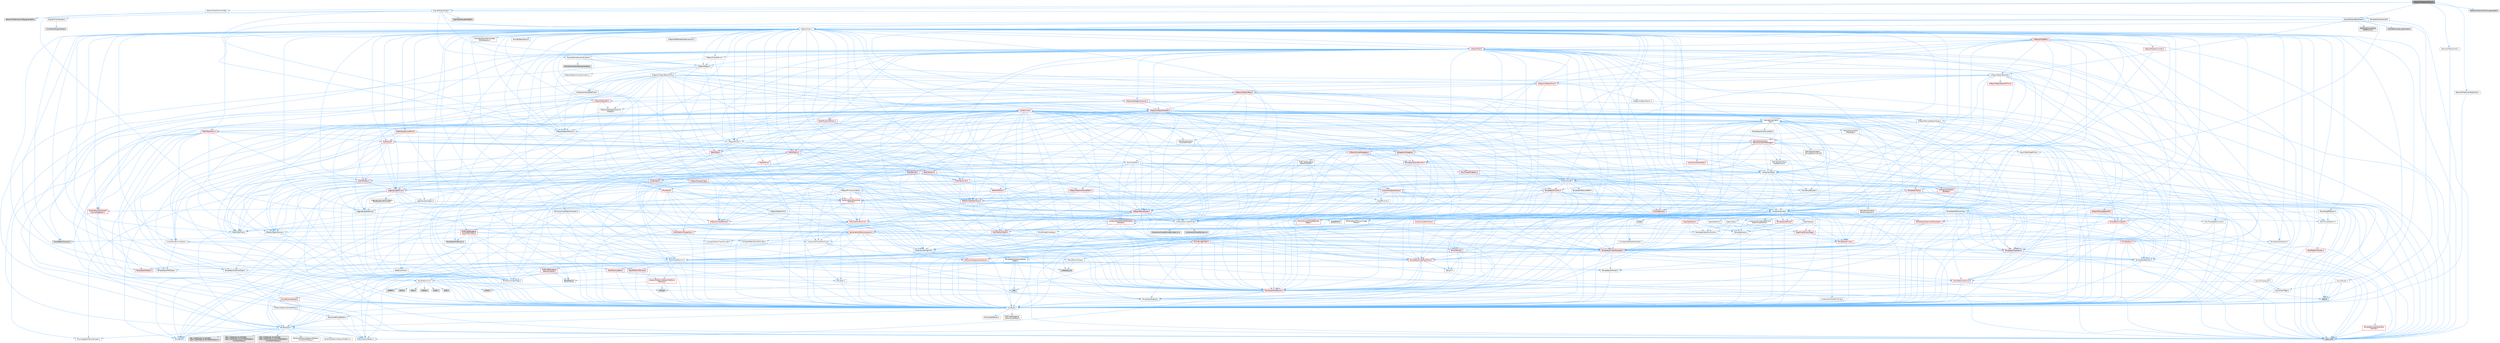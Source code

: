 digraph "NetworkPredictionProxy.h"
{
 // INTERACTIVE_SVG=YES
 // LATEX_PDF_SIZE
  bgcolor="transparent";
  edge [fontname=Helvetica,fontsize=10,labelfontname=Helvetica,labelfontsize=10];
  node [fontname=Helvetica,fontsize=10,shape=box,height=0.2,width=0.4];
  Node1 [id="Node000001",label="NetworkPredictionProxy.h",height=0.2,width=0.4,color="gray40", fillcolor="grey60", style="filled", fontcolor="black",tooltip=" "];
  Node1 -> Node2 [id="edge1_Node000001_Node000002",color="steelblue1",style="solid",tooltip=" "];
  Node2 [id="Node000002",label="NetworkPredictionID.h",height=0.2,width=0.4,color="grey40", fillcolor="white", style="filled",URL="$df/da5/NetworkPredictionID_8h.html",tooltip=" "];
  Node2 -> Node3 [id="edge2_Node000002_Node000003",color="steelblue1",style="solid",tooltip=" "];
  Node3 [id="Node000003",label="CoreTypes.h",height=0.2,width=0.4,color="grey40", fillcolor="white", style="filled",URL="$dc/dec/CoreTypes_8h.html",tooltip=" "];
  Node3 -> Node4 [id="edge3_Node000003_Node000004",color="steelblue1",style="solid",tooltip=" "];
  Node4 [id="Node000004",label="HAL/Platform.h",height=0.2,width=0.4,color="grey40", fillcolor="white", style="filled",URL="$d9/dd0/Platform_8h.html",tooltip=" "];
  Node4 -> Node5 [id="edge4_Node000004_Node000005",color="steelblue1",style="solid",tooltip=" "];
  Node5 [id="Node000005",label="Misc/Build.h",height=0.2,width=0.4,color="grey40", fillcolor="white", style="filled",URL="$d3/dbb/Build_8h.html",tooltip=" "];
  Node4 -> Node6 [id="edge5_Node000004_Node000006",color="steelblue1",style="solid",tooltip=" "];
  Node6 [id="Node000006",label="Misc/LargeWorldCoordinates.h",height=0.2,width=0.4,color="grey40", fillcolor="white", style="filled",URL="$d2/dcb/LargeWorldCoordinates_8h.html",tooltip=" "];
  Node4 -> Node7 [id="edge6_Node000004_Node000007",color="steelblue1",style="solid",tooltip=" "];
  Node7 [id="Node000007",label="type_traits",height=0.2,width=0.4,color="grey60", fillcolor="#E0E0E0", style="filled",tooltip=" "];
  Node4 -> Node8 [id="edge7_Node000004_Node000008",color="steelblue1",style="solid",tooltip=" "];
  Node8 [id="Node000008",label="PreprocessorHelpers.h",height=0.2,width=0.4,color="grey40", fillcolor="white", style="filled",URL="$db/ddb/PreprocessorHelpers_8h.html",tooltip=" "];
  Node4 -> Node9 [id="edge8_Node000004_Node000009",color="steelblue1",style="solid",tooltip=" "];
  Node9 [id="Node000009",label="UBT_COMPILED_PLATFORM\l/UBT_COMPILED_PLATFORMPlatform\lCompilerPreSetup.h",height=0.2,width=0.4,color="grey60", fillcolor="#E0E0E0", style="filled",tooltip=" "];
  Node4 -> Node10 [id="edge9_Node000004_Node000010",color="steelblue1",style="solid",tooltip=" "];
  Node10 [id="Node000010",label="GenericPlatform/GenericPlatform\lCompilerPreSetup.h",height=0.2,width=0.4,color="grey40", fillcolor="white", style="filled",URL="$d9/dc8/GenericPlatformCompilerPreSetup_8h.html",tooltip=" "];
  Node4 -> Node11 [id="edge10_Node000004_Node000011",color="steelblue1",style="solid",tooltip=" "];
  Node11 [id="Node000011",label="GenericPlatform/GenericPlatform.h",height=0.2,width=0.4,color="grey40", fillcolor="white", style="filled",URL="$d6/d84/GenericPlatform_8h.html",tooltip=" "];
  Node4 -> Node12 [id="edge11_Node000004_Node000012",color="steelblue1",style="solid",tooltip=" "];
  Node12 [id="Node000012",label="UBT_COMPILED_PLATFORM\l/UBT_COMPILED_PLATFORMPlatform.h",height=0.2,width=0.4,color="grey60", fillcolor="#E0E0E0", style="filled",tooltip=" "];
  Node4 -> Node13 [id="edge12_Node000004_Node000013",color="steelblue1",style="solid",tooltip=" "];
  Node13 [id="Node000013",label="UBT_COMPILED_PLATFORM\l/UBT_COMPILED_PLATFORMPlatform\lCompilerSetup.h",height=0.2,width=0.4,color="grey60", fillcolor="#E0E0E0", style="filled",tooltip=" "];
  Node3 -> Node14 [id="edge13_Node000003_Node000014",color="steelblue1",style="solid",tooltip=" "];
  Node14 [id="Node000014",label="ProfilingDebugging\l/UMemoryDefines.h",height=0.2,width=0.4,color="grey40", fillcolor="white", style="filled",URL="$d2/da2/UMemoryDefines_8h.html",tooltip=" "];
  Node3 -> Node15 [id="edge14_Node000003_Node000015",color="steelblue1",style="solid",tooltip=" "];
  Node15 [id="Node000015",label="Misc/CoreMiscDefines.h",height=0.2,width=0.4,color="grey40", fillcolor="white", style="filled",URL="$da/d38/CoreMiscDefines_8h.html",tooltip=" "];
  Node15 -> Node4 [id="edge15_Node000015_Node000004",color="steelblue1",style="solid",tooltip=" "];
  Node15 -> Node8 [id="edge16_Node000015_Node000008",color="steelblue1",style="solid",tooltip=" "];
  Node3 -> Node16 [id="edge17_Node000003_Node000016",color="steelblue1",style="solid",tooltip=" "];
  Node16 [id="Node000016",label="Misc/CoreDefines.h",height=0.2,width=0.4,color="grey40", fillcolor="white", style="filled",URL="$d3/dd2/CoreDefines_8h.html",tooltip=" "];
  Node1 -> Node17 [id="edge18_Node000001_Node000017",color="steelblue1",style="solid",tooltip=" "];
  Node17 [id="Node000017",label="NetworkPredictionStateView.h",height=0.2,width=0.4,color="grey40", fillcolor="white", style="filled",URL="$d7/d21/NetworkPredictionStateView_8h.html",tooltip=" "];
  Node17 -> Node3 [id="edge19_Node000017_Node000003",color="steelblue1",style="solid",tooltip=" "];
  Node1 -> Node18 [id="edge20_Node000001_Node000018",color="steelblue1",style="solid",tooltip=" "];
  Node18 [id="Node000018",label="NetworkPredictionConfig.h",height=0.2,width=0.4,color="grey40", fillcolor="white", style="filled",URL="$d2/d52/NetworkPredictionConfig_8h.html",tooltip=" "];
  Node18 -> Node19 [id="edge21_Node000018_Node000019",color="steelblue1",style="solid",tooltip=" "];
  Node19 [id="Node000019",label="NetworkPredictionConfig.generated.h",height=0.2,width=0.4,color="grey60", fillcolor="#E0E0E0", style="filled",tooltip=" "];
  Node1 -> Node20 [id="edge22_Node000001_Node000020",color="steelblue1",style="solid",tooltip=" "];
  Node20 [id="Node000020",label="Engine/EngineBaseTypes.h",height=0.2,width=0.4,color="grey40", fillcolor="white", style="filled",URL="$d6/d1a/EngineBaseTypes_8h.html",tooltip=" "];
  Node20 -> Node21 [id="edge23_Node000020_Node000021",color="steelblue1",style="solid",tooltip=" "];
  Node21 [id="Node000021",label="Async/TaskGraphFwd.h",height=0.2,width=0.4,color="grey40", fillcolor="white", style="filled",URL="$d8/d71/TaskGraphFwd_8h.html",tooltip=" "];
  Node21 -> Node22 [id="edge24_Node000021_Node000022",color="steelblue1",style="solid",tooltip=" "];
  Node22 [id="Node000022",label="Templates/RefCounting.h",height=0.2,width=0.4,color="grey40", fillcolor="white", style="filled",URL="$d4/d7e/RefCounting_8h.html",tooltip=" "];
  Node22 -> Node3 [id="edge25_Node000022_Node000003",color="steelblue1",style="solid",tooltip=" "];
  Node22 -> Node23 [id="edge26_Node000022_Node000023",color="steelblue1",style="solid",tooltip=" "];
  Node23 [id="Node000023",label="AutoRTFM.h",height=0.2,width=0.4,color="grey60", fillcolor="#E0E0E0", style="filled",tooltip=" "];
  Node22 -> Node24 [id="edge27_Node000022_Node000024",color="steelblue1",style="solid",tooltip=" "];
  Node24 [id="Node000024",label="HAL/PlatformAtomics.h",height=0.2,width=0.4,color="red", fillcolor="#FFF0F0", style="filled",URL="$d3/d36/PlatformAtomics_8h.html",tooltip=" "];
  Node24 -> Node3 [id="edge28_Node000024_Node000003",color="steelblue1",style="solid",tooltip=" "];
  Node22 -> Node8 [id="edge29_Node000022_Node000008",color="steelblue1",style="solid",tooltip=" "];
  Node22 -> Node27 [id="edge30_Node000022_Node000027",color="steelblue1",style="solid",tooltip=" "];
  Node27 [id="Node000027",label="HAL/ThreadSafeCounter.h",height=0.2,width=0.4,color="grey40", fillcolor="white", style="filled",URL="$dc/dc9/ThreadSafeCounter_8h.html",tooltip=" "];
  Node27 -> Node3 [id="edge31_Node000027_Node000003",color="steelblue1",style="solid",tooltip=" "];
  Node27 -> Node24 [id="edge32_Node000027_Node000024",color="steelblue1",style="solid",tooltip=" "];
  Node22 -> Node28 [id="edge33_Node000022_Node000028",color="steelblue1",style="solid",tooltip=" "];
  Node28 [id="Node000028",label="Misc/AssertionMacros.h",height=0.2,width=0.4,color="red", fillcolor="#FFF0F0", style="filled",URL="$d0/dfa/AssertionMacros_8h.html",tooltip=" "];
  Node28 -> Node3 [id="edge34_Node000028_Node000003",color="steelblue1",style="solid",tooltip=" "];
  Node28 -> Node4 [id="edge35_Node000028_Node000004",color="steelblue1",style="solid",tooltip=" "];
  Node28 -> Node8 [id="edge36_Node000028_Node000008",color="steelblue1",style="solid",tooltip=" "];
  Node28 -> Node62 [id="edge37_Node000028_Node000062",color="steelblue1",style="solid",tooltip=" "];
  Node62 [id="Node000062",label="Templates/EnableIf.h",height=0.2,width=0.4,color="grey40", fillcolor="white", style="filled",URL="$d7/d60/EnableIf_8h.html",tooltip=" "];
  Node62 -> Node3 [id="edge38_Node000062_Node000003",color="steelblue1",style="solid",tooltip=" "];
  Node28 -> Node75 [id="edge39_Node000028_Node000075",color="steelblue1",style="solid",tooltip=" "];
  Node75 [id="Node000075",label="atomic",height=0.2,width=0.4,color="grey60", fillcolor="#E0E0E0", style="filled",tooltip=" "];
  Node22 -> Node5 [id="edge40_Node000022_Node000005",color="steelblue1",style="solid",tooltip=" "];
  Node22 -> Node76 [id="edge41_Node000022_Node000076",color="steelblue1",style="solid",tooltip=" "];
  Node76 [id="Node000076",label="Serialization/Archive.h",height=0.2,width=0.4,color="red", fillcolor="#FFF0F0", style="filled",URL="$d7/d3b/Archive_8h.html",tooltip=" "];
  Node76 -> Node3 [id="edge42_Node000076_Node000003",color="steelblue1",style="solid",tooltip=" "];
  Node76 -> Node77 [id="edge43_Node000076_Node000077",color="steelblue1",style="solid",tooltip=" "];
  Node77 [id="Node000077",label="HAL/PlatformProperties.h",height=0.2,width=0.4,color="red", fillcolor="#FFF0F0", style="filled",URL="$d9/db0/PlatformProperties_8h.html",tooltip=" "];
  Node77 -> Node3 [id="edge44_Node000077_Node000003",color="steelblue1",style="solid",tooltip=" "];
  Node76 -> Node38 [id="edge45_Node000076_Node000038",color="steelblue1",style="solid",tooltip=" "];
  Node38 [id="Node000038",label="Math/MathFwd.h",height=0.2,width=0.4,color="grey40", fillcolor="white", style="filled",URL="$d2/d10/MathFwd_8h.html",tooltip=" "];
  Node38 -> Node4 [id="edge46_Node000038_Node000004",color="steelblue1",style="solid",tooltip=" "];
  Node76 -> Node28 [id="edge47_Node000076_Node000028",color="steelblue1",style="solid",tooltip=" "];
  Node76 -> Node5 [id="edge48_Node000076_Node000005",color="steelblue1",style="solid",tooltip=" "];
  Node76 -> Node62 [id="edge49_Node000076_Node000062",color="steelblue1",style="solid",tooltip=" "];
  Node76 -> Node87 [id="edge50_Node000076_Node000087",color="steelblue1",style="solid",tooltip=" "];
  Node87 [id="Node000087",label="Templates/UnrealTemplate.h",height=0.2,width=0.4,color="red", fillcolor="#FFF0F0", style="filled",URL="$d4/d24/UnrealTemplate_8h.html",tooltip=" "];
  Node87 -> Node3 [id="edge51_Node000087_Node000003",color="steelblue1",style="solid",tooltip=" "];
  Node87 -> Node88 [id="edge52_Node000087_Node000088",color="steelblue1",style="solid",tooltip=" "];
  Node88 [id="Node000088",label="Templates/IsPointer.h",height=0.2,width=0.4,color="grey40", fillcolor="white", style="filled",URL="$d7/d05/IsPointer_8h.html",tooltip=" "];
  Node88 -> Node3 [id="edge53_Node000088_Node000003",color="steelblue1",style="solid",tooltip=" "];
  Node87 -> Node89 [id="edge54_Node000087_Node000089",color="steelblue1",style="solid",tooltip=" "];
  Node89 [id="Node000089",label="HAL/UnrealMemory.h",height=0.2,width=0.4,color="grey40", fillcolor="white", style="filled",URL="$d9/d96/UnrealMemory_8h.html",tooltip=" "];
  Node89 -> Node3 [id="edge55_Node000089_Node000003",color="steelblue1",style="solid",tooltip=" "];
  Node89 -> Node90 [id="edge56_Node000089_Node000090",color="steelblue1",style="solid",tooltip=" "];
  Node90 [id="Node000090",label="GenericPlatform/GenericPlatform\lMemory.h",height=0.2,width=0.4,color="red", fillcolor="#FFF0F0", style="filled",URL="$dd/d22/GenericPlatformMemory_8h.html",tooltip=" "];
  Node90 -> Node3 [id="edge57_Node000090_Node000003",color="steelblue1",style="solid",tooltip=" "];
  Node90 -> Node50 [id="edge58_Node000090_Node000050",color="steelblue1",style="solid",tooltip=" "];
  Node50 [id="Node000050",label="string.h",height=0.2,width=0.4,color="grey60", fillcolor="#E0E0E0", style="filled",tooltip=" "];
  Node90 -> Node43 [id="edge59_Node000090_Node000043",color="steelblue1",style="solid",tooltip=" "];
  Node43 [id="Node000043",label="wchar.h",height=0.2,width=0.4,color="grey60", fillcolor="#E0E0E0", style="filled",tooltip=" "];
  Node89 -> Node93 [id="edge60_Node000089_Node000093",color="steelblue1",style="solid",tooltip=" "];
  Node93 [id="Node000093",label="HAL/MemoryBase.h",height=0.2,width=0.4,color="red", fillcolor="#FFF0F0", style="filled",URL="$d6/d9f/MemoryBase_8h.html",tooltip=" "];
  Node93 -> Node3 [id="edge61_Node000093_Node000003",color="steelblue1",style="solid",tooltip=" "];
  Node93 -> Node24 [id="edge62_Node000093_Node000024",color="steelblue1",style="solid",tooltip=" "];
  Node93 -> Node41 [id="edge63_Node000093_Node000041",color="steelblue1",style="solid",tooltip=" "];
  Node41 [id="Node000041",label="HAL/PlatformCrt.h",height=0.2,width=0.4,color="grey40", fillcolor="white", style="filled",URL="$d8/d75/PlatformCrt_8h.html",tooltip=" "];
  Node41 -> Node42 [id="edge64_Node000041_Node000042",color="steelblue1",style="solid",tooltip=" "];
  Node42 [id="Node000042",label="new",height=0.2,width=0.4,color="grey60", fillcolor="#E0E0E0", style="filled",tooltip=" "];
  Node41 -> Node43 [id="edge65_Node000041_Node000043",color="steelblue1",style="solid",tooltip=" "];
  Node41 -> Node44 [id="edge66_Node000041_Node000044",color="steelblue1",style="solid",tooltip=" "];
  Node44 [id="Node000044",label="stddef.h",height=0.2,width=0.4,color="grey60", fillcolor="#E0E0E0", style="filled",tooltip=" "];
  Node41 -> Node45 [id="edge67_Node000041_Node000045",color="steelblue1",style="solid",tooltip=" "];
  Node45 [id="Node000045",label="stdlib.h",height=0.2,width=0.4,color="grey60", fillcolor="#E0E0E0", style="filled",tooltip=" "];
  Node41 -> Node46 [id="edge68_Node000041_Node000046",color="steelblue1",style="solid",tooltip=" "];
  Node46 [id="Node000046",label="stdio.h",height=0.2,width=0.4,color="grey60", fillcolor="#E0E0E0", style="filled",tooltip=" "];
  Node41 -> Node47 [id="edge69_Node000041_Node000047",color="steelblue1",style="solid",tooltip=" "];
  Node47 [id="Node000047",label="stdarg.h",height=0.2,width=0.4,color="grey60", fillcolor="#E0E0E0", style="filled",tooltip=" "];
  Node41 -> Node48 [id="edge70_Node000041_Node000048",color="steelblue1",style="solid",tooltip=" "];
  Node48 [id="Node000048",label="math.h",height=0.2,width=0.4,color="grey60", fillcolor="#E0E0E0", style="filled",tooltip=" "];
  Node41 -> Node49 [id="edge71_Node000041_Node000049",color="steelblue1",style="solid",tooltip=" "];
  Node49 [id="Node000049",label="float.h",height=0.2,width=0.4,color="grey60", fillcolor="#E0E0E0", style="filled",tooltip=" "];
  Node41 -> Node50 [id="edge72_Node000041_Node000050",color="steelblue1",style="solid",tooltip=" "];
  Node93 -> Node94 [id="edge73_Node000093_Node000094",color="steelblue1",style="solid",tooltip=" "];
  Node94 [id="Node000094",label="Misc/Exec.h",height=0.2,width=0.4,color="grey40", fillcolor="white", style="filled",URL="$de/ddb/Exec_8h.html",tooltip=" "];
  Node94 -> Node3 [id="edge74_Node000094_Node000003",color="steelblue1",style="solid",tooltip=" "];
  Node94 -> Node28 [id="edge75_Node000094_Node000028",color="steelblue1",style="solid",tooltip=" "];
  Node89 -> Node104 [id="edge76_Node000089_Node000104",color="steelblue1",style="solid",tooltip=" "];
  Node104 [id="Node000104",label="HAL/PlatformMemory.h",height=0.2,width=0.4,color="red", fillcolor="#FFF0F0", style="filled",URL="$de/d68/PlatformMemory_8h.html",tooltip=" "];
  Node104 -> Node3 [id="edge77_Node000104_Node000003",color="steelblue1",style="solid",tooltip=" "];
  Node104 -> Node90 [id="edge78_Node000104_Node000090",color="steelblue1",style="solid",tooltip=" "];
  Node89 -> Node106 [id="edge79_Node000089_Node000106",color="steelblue1",style="solid",tooltip=" "];
  Node106 [id="Node000106",label="ProfilingDebugging\l/MemoryTrace.h",height=0.2,width=0.4,color="red", fillcolor="#FFF0F0", style="filled",URL="$da/dd7/MemoryTrace_8h.html",tooltip=" "];
  Node106 -> Node4 [id="edge80_Node000106_Node000004",color="steelblue1",style="solid",tooltip=" "];
  Node106 -> Node53 [id="edge81_Node000106_Node000053",color="steelblue1",style="solid",tooltip=" "];
  Node53 [id="Node000053",label="Misc/EnumClassFlags.h",height=0.2,width=0.4,color="grey40", fillcolor="white", style="filled",URL="$d8/de7/EnumClassFlags_8h.html",tooltip=" "];
  Node106 -> Node61 [id="edge82_Node000106_Node000061",color="steelblue1",style="solid",tooltip=" "];
  Node61 [id="Node000061",label="Trace/Trace.h",height=0.2,width=0.4,color="grey60", fillcolor="#E0E0E0", style="filled",tooltip=" "];
  Node89 -> Node88 [id="edge83_Node000089_Node000088",color="steelblue1",style="solid",tooltip=" "];
  Node87 -> Node109 [id="edge84_Node000087_Node000109",color="steelblue1",style="solid",tooltip=" "];
  Node109 [id="Node000109",label="Templates/UnrealTypeTraits.h",height=0.2,width=0.4,color="red", fillcolor="#FFF0F0", style="filled",URL="$d2/d2d/UnrealTypeTraits_8h.html",tooltip=" "];
  Node109 -> Node3 [id="edge85_Node000109_Node000003",color="steelblue1",style="solid",tooltip=" "];
  Node109 -> Node88 [id="edge86_Node000109_Node000088",color="steelblue1",style="solid",tooltip=" "];
  Node109 -> Node28 [id="edge87_Node000109_Node000028",color="steelblue1",style="solid",tooltip=" "];
  Node109 -> Node62 [id="edge88_Node000109_Node000062",color="steelblue1",style="solid",tooltip=" "];
  Node109 -> Node65 [id="edge89_Node000109_Node000065",color="steelblue1",style="solid",tooltip=" "];
  Node65 [id="Node000065",label="IsEnum.h",height=0.2,width=0.4,color="grey40", fillcolor="white", style="filled",URL="$d4/de5/IsEnum_8h.html",tooltip=" "];
  Node109 -> Node111 [id="edge90_Node000109_Node000111",color="steelblue1",style="solid",tooltip=" "];
  Node111 [id="Node000111",label="Templates/Models.h",height=0.2,width=0.4,color="red", fillcolor="#FFF0F0", style="filled",URL="$d3/d0c/Models_8h.html",tooltip=" "];
  Node109 -> Node112 [id="edge91_Node000109_Node000112",color="steelblue1",style="solid",tooltip=" "];
  Node112 [id="Node000112",label="Templates/IsPODType.h",height=0.2,width=0.4,color="grey40", fillcolor="white", style="filled",URL="$d7/db1/IsPODType_8h.html",tooltip=" "];
  Node112 -> Node3 [id="edge92_Node000112_Node000003",color="steelblue1",style="solid",tooltip=" "];
  Node109 -> Node113 [id="edge93_Node000109_Node000113",color="steelblue1",style="solid",tooltip=" "];
  Node113 [id="Node000113",label="Templates/IsUECoreType.h",height=0.2,width=0.4,color="grey40", fillcolor="white", style="filled",URL="$d1/db8/IsUECoreType_8h.html",tooltip=" "];
  Node113 -> Node3 [id="edge94_Node000113_Node000003",color="steelblue1",style="solid",tooltip=" "];
  Node113 -> Node7 [id="edge95_Node000113_Node000007",color="steelblue1",style="solid",tooltip=" "];
  Node87 -> Node70 [id="edge96_Node000087_Node000070",color="steelblue1",style="solid",tooltip=" "];
  Node70 [id="Node000070",label="Templates/Requires.h",height=0.2,width=0.4,color="grey40", fillcolor="white", style="filled",URL="$dc/d96/Requires_8h.html",tooltip=" "];
  Node70 -> Node62 [id="edge97_Node000070_Node000062",color="steelblue1",style="solid",tooltip=" "];
  Node70 -> Node7 [id="edge98_Node000070_Node000007",color="steelblue1",style="solid",tooltip=" "];
  Node87 -> Node115 [id="edge99_Node000087_Node000115",color="steelblue1",style="solid",tooltip=" "];
  Node115 [id="Node000115",label="Templates/TypeCompatible\lBytes.h",height=0.2,width=0.4,color="grey40", fillcolor="white", style="filled",URL="$df/d0a/TypeCompatibleBytes_8h.html",tooltip=" "];
  Node115 -> Node3 [id="edge100_Node000115_Node000003",color="steelblue1",style="solid",tooltip=" "];
  Node115 -> Node50 [id="edge101_Node000115_Node000050",color="steelblue1",style="solid",tooltip=" "];
  Node115 -> Node42 [id="edge102_Node000115_Node000042",color="steelblue1",style="solid",tooltip=" "];
  Node115 -> Node7 [id="edge103_Node000115_Node000007",color="steelblue1",style="solid",tooltip=" "];
  Node87 -> Node34 [id="edge104_Node000087_Node000034",color="steelblue1",style="solid",tooltip=" "];
  Node34 [id="Node000034",label="Traits/IsContiguousContainer.h",height=0.2,width=0.4,color="red", fillcolor="#FFF0F0", style="filled",URL="$d5/d3c/IsContiguousContainer_8h.html",tooltip=" "];
  Node34 -> Node3 [id="edge105_Node000034_Node000003",color="steelblue1",style="solid",tooltip=" "];
  Node34 -> Node33 [id="edge106_Node000034_Node000033",color="steelblue1",style="solid",tooltip=" "];
  Node33 [id="Node000033",label="initializer_list",height=0.2,width=0.4,color="grey60", fillcolor="#E0E0E0", style="filled",tooltip=" "];
  Node87 -> Node7 [id="edge107_Node000087_Node000007",color="steelblue1",style="solid",tooltip=" "];
  Node76 -> Node117 [id="edge108_Node000076_Node000117",color="steelblue1",style="solid",tooltip=" "];
  Node117 [id="Node000117",label="UObject/ObjectVersion.h",height=0.2,width=0.4,color="grey40", fillcolor="white", style="filled",URL="$da/d63/ObjectVersion_8h.html",tooltip=" "];
  Node117 -> Node3 [id="edge109_Node000117_Node000003",color="steelblue1",style="solid",tooltip=" "];
  Node22 -> Node118 [id="edge110_Node000022_Node000118",color="steelblue1",style="solid",tooltip=" "];
  Node118 [id="Node000118",label="Serialization/MemoryLayout.h",height=0.2,width=0.4,color="red", fillcolor="#FFF0F0", style="filled",URL="$d7/d66/MemoryLayout_8h.html",tooltip=" "];
  Node118 -> Node119 [id="edge111_Node000118_Node000119",color="steelblue1",style="solid",tooltip=" "];
  Node119 [id="Node000119",label="Concepts/StaticClassProvider.h",height=0.2,width=0.4,color="grey40", fillcolor="white", style="filled",URL="$dd/d83/StaticClassProvider_8h.html",tooltip=" "];
  Node118 -> Node120 [id="edge112_Node000118_Node000120",color="steelblue1",style="solid",tooltip=" "];
  Node120 [id="Node000120",label="Concepts/StaticStructProvider.h",height=0.2,width=0.4,color="grey40", fillcolor="white", style="filled",URL="$d5/d77/StaticStructProvider_8h.html",tooltip=" "];
  Node118 -> Node121 [id="edge113_Node000118_Node000121",color="steelblue1",style="solid",tooltip=" "];
  Node121 [id="Node000121",label="Containers/EnumAsByte.h",height=0.2,width=0.4,color="grey40", fillcolor="white", style="filled",URL="$d6/d9a/EnumAsByte_8h.html",tooltip=" "];
  Node121 -> Node3 [id="edge114_Node000121_Node000003",color="steelblue1",style="solid",tooltip=" "];
  Node121 -> Node112 [id="edge115_Node000121_Node000112",color="steelblue1",style="solid",tooltip=" "];
  Node121 -> Node122 [id="edge116_Node000121_Node000122",color="steelblue1",style="solid",tooltip=" "];
  Node122 [id="Node000122",label="Templates/TypeHash.h",height=0.2,width=0.4,color="red", fillcolor="#FFF0F0", style="filled",URL="$d1/d62/TypeHash_8h.html",tooltip=" "];
  Node122 -> Node3 [id="edge117_Node000122_Node000003",color="steelblue1",style="solid",tooltip=" "];
  Node122 -> Node70 [id="edge118_Node000122_Node000070",color="steelblue1",style="solid",tooltip=" "];
  Node122 -> Node7 [id="edge119_Node000122_Node000007",color="steelblue1",style="solid",tooltip=" "];
  Node118 -> Node31 [id="edge120_Node000118_Node000031",color="steelblue1",style="solid",tooltip=" "];
  Node31 [id="Node000031",label="Containers/StringFwd.h",height=0.2,width=0.4,color="grey40", fillcolor="white", style="filled",URL="$df/d37/StringFwd_8h.html",tooltip=" "];
  Node31 -> Node3 [id="edge121_Node000031_Node000003",color="steelblue1",style="solid",tooltip=" "];
  Node31 -> Node32 [id="edge122_Node000031_Node000032",color="steelblue1",style="solid",tooltip=" "];
  Node32 [id="Node000032",label="Traits/ElementType.h",height=0.2,width=0.4,color="grey40", fillcolor="white", style="filled",URL="$d5/d4f/ElementType_8h.html",tooltip=" "];
  Node32 -> Node4 [id="edge123_Node000032_Node000004",color="steelblue1",style="solid",tooltip=" "];
  Node32 -> Node33 [id="edge124_Node000032_Node000033",color="steelblue1",style="solid",tooltip=" "];
  Node32 -> Node7 [id="edge125_Node000032_Node000007",color="steelblue1",style="solid",tooltip=" "];
  Node31 -> Node34 [id="edge126_Node000031_Node000034",color="steelblue1",style="solid",tooltip=" "];
  Node118 -> Node89 [id="edge127_Node000118_Node000089",color="steelblue1",style="solid",tooltip=" "];
  Node118 -> Node62 [id="edge128_Node000118_Node000062",color="steelblue1",style="solid",tooltip=" "];
  Node118 -> Node130 [id="edge129_Node000118_Node000130",color="steelblue1",style="solid",tooltip=" "];
  Node130 [id="Node000130",label="Templates/IsAbstract.h",height=0.2,width=0.4,color="grey40", fillcolor="white", style="filled",URL="$d8/db7/IsAbstract_8h.html",tooltip=" "];
  Node118 -> Node111 [id="edge130_Node000118_Node000111",color="steelblue1",style="solid",tooltip=" "];
  Node118 -> Node87 [id="edge131_Node000118_Node000087",color="steelblue1",style="solid",tooltip=" "];
  Node22 -> Node70 [id="edge132_Node000022_Node000070",color="steelblue1",style="solid",tooltip=" "];
  Node22 -> Node122 [id="edge133_Node000022_Node000122",color="steelblue1",style="solid",tooltip=" "];
  Node22 -> Node87 [id="edge134_Node000022_Node000087",color="steelblue1",style="solid",tooltip=" "];
  Node22 -> Node75 [id="edge135_Node000022_Node000075",color="steelblue1",style="solid",tooltip=" "];
  Node22 -> Node7 [id="edge136_Node000022_Node000007",color="steelblue1",style="solid",tooltip=" "];
  Node20 -> Node132 [id="edge137_Node000020_Node000132",color="steelblue1",style="solid",tooltip=" "];
  Node132 [id="Node000132",label="UObject/ObjectMacros.h",height=0.2,width=0.4,color="grey40", fillcolor="white", style="filled",URL="$d8/d8d/ObjectMacros_8h.html",tooltip=" "];
  Node132 -> Node53 [id="edge138_Node000132_Node000053",color="steelblue1",style="solid",tooltip=" "];
  Node132 -> Node133 [id="edge139_Node000132_Node000133",color="steelblue1",style="solid",tooltip=" "];
  Node133 [id="Node000133",label="UObject/Script.h",height=0.2,width=0.4,color="grey40", fillcolor="white", style="filled",URL="$de/dc6/Script_8h.html",tooltip=" "];
  Node133 -> Node134 [id="edge140_Node000133_Node000134",color="steelblue1",style="solid",tooltip=" "];
  Node134 [id="Node000134",label="Delegates/Delegate.h",height=0.2,width=0.4,color="red", fillcolor="#FFF0F0", style="filled",URL="$d4/d80/Delegate_8h.html",tooltip=" "];
  Node134 -> Node3 [id="edge141_Node000134_Node000003",color="steelblue1",style="solid",tooltip=" "];
  Node134 -> Node28 [id="edge142_Node000134_Node000028",color="steelblue1",style="solid",tooltip=" "];
  Node134 -> Node135 [id="edge143_Node000134_Node000135",color="steelblue1",style="solid",tooltip=" "];
  Node135 [id="Node000135",label="UObject/NameTypes.h",height=0.2,width=0.4,color="red", fillcolor="#FFF0F0", style="filled",URL="$d6/d35/NameTypes_8h.html",tooltip=" "];
  Node135 -> Node3 [id="edge144_Node000135_Node000003",color="steelblue1",style="solid",tooltip=" "];
  Node135 -> Node28 [id="edge145_Node000135_Node000028",color="steelblue1",style="solid",tooltip=" "];
  Node135 -> Node89 [id="edge146_Node000135_Node000089",color="steelblue1",style="solid",tooltip=" "];
  Node135 -> Node109 [id="edge147_Node000135_Node000109",color="steelblue1",style="solid",tooltip=" "];
  Node135 -> Node87 [id="edge148_Node000135_Node000087",color="steelblue1",style="solid",tooltip=" "];
  Node135 -> Node136 [id="edge149_Node000135_Node000136",color="steelblue1",style="solid",tooltip=" "];
  Node136 [id="Node000136",label="Containers/UnrealString.h",height=0.2,width=0.4,color="grey40", fillcolor="white", style="filled",URL="$d5/dba/UnrealString_8h.html",tooltip=" "];
  Node136 -> Node137 [id="edge150_Node000136_Node000137",color="steelblue1",style="solid",tooltip=" "];
  Node137 [id="Node000137",label="Containers/UnrealStringIncludes.h.inl",height=0.2,width=0.4,color="grey60", fillcolor="#E0E0E0", style="filled",tooltip=" "];
  Node136 -> Node138 [id="edge151_Node000136_Node000138",color="steelblue1",style="solid",tooltip=" "];
  Node138 [id="Node000138",label="Containers/UnrealString.h.inl",height=0.2,width=0.4,color="grey60", fillcolor="#E0E0E0", style="filled",tooltip=" "];
  Node136 -> Node139 [id="edge152_Node000136_Node000139",color="steelblue1",style="solid",tooltip=" "];
  Node139 [id="Node000139",label="Misc/StringFormatArg.h",height=0.2,width=0.4,color="grey40", fillcolor="white", style="filled",URL="$d2/d16/StringFormatArg_8h.html",tooltip=" "];
  Node139 -> Node37 [id="edge153_Node000139_Node000037",color="steelblue1",style="solid",tooltip=" "];
  Node37 [id="Node000037",label="Containers/ContainersFwd.h",height=0.2,width=0.4,color="grey40", fillcolor="white", style="filled",URL="$d4/d0a/ContainersFwd_8h.html",tooltip=" "];
  Node37 -> Node4 [id="edge154_Node000037_Node000004",color="steelblue1",style="solid",tooltip=" "];
  Node37 -> Node3 [id="edge155_Node000037_Node000003",color="steelblue1",style="solid",tooltip=" "];
  Node37 -> Node34 [id="edge156_Node000037_Node000034",color="steelblue1",style="solid",tooltip=" "];
  Node135 -> Node140 [id="edge157_Node000135_Node000140",color="steelblue1",style="solid",tooltip=" "];
  Node140 [id="Node000140",label="HAL/CriticalSection.h",height=0.2,width=0.4,color="grey40", fillcolor="white", style="filled",URL="$d6/d90/CriticalSection_8h.html",tooltip=" "];
  Node140 -> Node141 [id="edge158_Node000140_Node000141",color="steelblue1",style="solid",tooltip=" "];
  Node141 [id="Node000141",label="HAL/PlatformMutex.h",height=0.2,width=0.4,color="red", fillcolor="#FFF0F0", style="filled",URL="$d9/d0b/PlatformMutex_8h.html",tooltip=" "];
  Node141 -> Node3 [id="edge159_Node000141_Node000003",color="steelblue1",style="solid",tooltip=" "];
  Node135 -> Node31 [id="edge160_Node000135_Node000031",color="steelblue1",style="solid",tooltip=" "];
  Node135 -> Node183 [id="edge161_Node000135_Node000183",color="steelblue1",style="solid",tooltip=" "];
  Node183 [id="Node000183",label="UObject/UnrealNames.h",height=0.2,width=0.4,color="red", fillcolor="#FFF0F0", style="filled",URL="$d8/db1/UnrealNames_8h.html",tooltip=" "];
  Node183 -> Node3 [id="edge162_Node000183_Node000003",color="steelblue1",style="solid",tooltip=" "];
  Node135 -> Node118 [id="edge163_Node000135_Node000118",color="steelblue1",style="solid",tooltip=" "];
  Node135 -> Node155 [id="edge164_Node000135_Node000155",color="steelblue1",style="solid",tooltip=" "];
  Node155 [id="Node000155",label="Misc/IntrusiveUnsetOptional\lState.h",height=0.2,width=0.4,color="red", fillcolor="#FFF0F0", style="filled",URL="$d2/d0a/IntrusiveUnsetOptionalState_8h.html",tooltip=" "];
  Node135 -> Node185 [id="edge165_Node000135_Node000185",color="steelblue1",style="solid",tooltip=" "];
  Node185 [id="Node000185",label="Misc/StringBuilder.h",height=0.2,width=0.4,color="red", fillcolor="#FFF0F0", style="filled",URL="$d4/d52/StringBuilder_8h.html",tooltip=" "];
  Node185 -> Node31 [id="edge166_Node000185_Node000031",color="steelblue1",style="solid",tooltip=" "];
  Node185 -> Node3 [id="edge167_Node000185_Node000003",color="steelblue1",style="solid",tooltip=" "];
  Node185 -> Node89 [id="edge168_Node000185_Node000089",color="steelblue1",style="solid",tooltip=" "];
  Node185 -> Node28 [id="edge169_Node000185_Node000028",color="steelblue1",style="solid",tooltip=" "];
  Node185 -> Node124 [id="edge170_Node000185_Node000124",color="steelblue1",style="solid",tooltip=" "];
  Node124 [id="Node000124",label="Misc/CString.h",height=0.2,width=0.4,color="red", fillcolor="#FFF0F0", style="filled",URL="$d2/d49/CString_8h.html",tooltip=" "];
  Node124 -> Node3 [id="edge171_Node000124_Node000003",color="steelblue1",style="solid",tooltip=" "];
  Node124 -> Node41 [id="edge172_Node000124_Node000041",color="steelblue1",style="solid",tooltip=" "];
  Node124 -> Node28 [id="edge173_Node000124_Node000028",color="steelblue1",style="solid",tooltip=" "];
  Node185 -> Node62 [id="edge174_Node000185_Node000062",color="steelblue1",style="solid",tooltip=" "];
  Node185 -> Node70 [id="edge175_Node000185_Node000070",color="steelblue1",style="solid",tooltip=" "];
  Node185 -> Node87 [id="edge176_Node000185_Node000087",color="steelblue1",style="solid",tooltip=" "];
  Node185 -> Node109 [id="edge177_Node000185_Node000109",color="steelblue1",style="solid",tooltip=" "];
  Node185 -> Node34 [id="edge178_Node000185_Node000034",color="steelblue1",style="solid",tooltip=" "];
  Node185 -> Node7 [id="edge179_Node000185_Node000007",color="steelblue1",style="solid",tooltip=" "];
  Node135 -> Node61 [id="edge180_Node000135_Node000061",color="steelblue1",style="solid",tooltip=" "];
  Node134 -> Node191 [id="edge181_Node000134_Node000191",color="steelblue1",style="solid",tooltip=" "];
  Node191 [id="Node000191",label="Templates/SharedPointer.h",height=0.2,width=0.4,color="red", fillcolor="#FFF0F0", style="filled",URL="$d2/d17/SharedPointer_8h.html",tooltip=" "];
  Node191 -> Node3 [id="edge182_Node000191_Node000003",color="steelblue1",style="solid",tooltip=" "];
  Node191 -> Node155 [id="edge183_Node000191_Node000155",color="steelblue1",style="solid",tooltip=" "];
  Node191 -> Node28 [id="edge184_Node000191_Node000028",color="steelblue1",style="solid",tooltip=" "];
  Node191 -> Node89 [id="edge185_Node000191_Node000089",color="steelblue1",style="solid",tooltip=" "];
  Node191 -> Node154 [id="edge186_Node000191_Node000154",color="steelblue1",style="solid",tooltip=" "];
  Node154 [id="Node000154",label="Containers/Array.h",height=0.2,width=0.4,color="grey40", fillcolor="white", style="filled",URL="$df/dd0/Array_8h.html",tooltip=" "];
  Node154 -> Node3 [id="edge187_Node000154_Node000003",color="steelblue1",style="solid",tooltip=" "];
  Node154 -> Node28 [id="edge188_Node000154_Node000028",color="steelblue1",style="solid",tooltip=" "];
  Node154 -> Node155 [id="edge189_Node000154_Node000155",color="steelblue1",style="solid",tooltip=" "];
  Node154 -> Node157 [id="edge190_Node000154_Node000157",color="steelblue1",style="solid",tooltip=" "];
  Node157 [id="Node000157",label="Misc/ReverseIterate.h",height=0.2,width=0.4,color="red", fillcolor="#FFF0F0", style="filled",URL="$db/de3/ReverseIterate_8h.html",tooltip=" "];
  Node157 -> Node4 [id="edge191_Node000157_Node000004",color="steelblue1",style="solid",tooltip=" "];
  Node154 -> Node89 [id="edge192_Node000154_Node000089",color="steelblue1",style="solid",tooltip=" "];
  Node154 -> Node109 [id="edge193_Node000154_Node000109",color="steelblue1",style="solid",tooltip=" "];
  Node154 -> Node87 [id="edge194_Node000154_Node000087",color="steelblue1",style="solid",tooltip=" "];
  Node154 -> Node159 [id="edge195_Node000154_Node000159",color="steelblue1",style="solid",tooltip=" "];
  Node159 [id="Node000159",label="Containers/AllowShrinking.h",height=0.2,width=0.4,color="grey40", fillcolor="white", style="filled",URL="$d7/d1a/AllowShrinking_8h.html",tooltip=" "];
  Node159 -> Node3 [id="edge196_Node000159_Node000003",color="steelblue1",style="solid",tooltip=" "];
  Node154 -> Node144 [id="edge197_Node000154_Node000144",color="steelblue1",style="solid",tooltip=" "];
  Node144 [id="Node000144",label="Containers/ContainerAllocation\lPolicies.h",height=0.2,width=0.4,color="red", fillcolor="#FFF0F0", style="filled",URL="$d7/dff/ContainerAllocationPolicies_8h.html",tooltip=" "];
  Node144 -> Node3 [id="edge198_Node000144_Node000003",color="steelblue1",style="solid",tooltip=" "];
  Node144 -> Node144 [id="edge199_Node000144_Node000144",color="steelblue1",style="solid",tooltip=" "];
  Node144 -> Node146 [id="edge200_Node000144_Node000146",color="steelblue1",style="solid",tooltip=" "];
  Node146 [id="Node000146",label="HAL/PlatformMath.h",height=0.2,width=0.4,color="red", fillcolor="#FFF0F0", style="filled",URL="$dc/d53/PlatformMath_8h.html",tooltip=" "];
  Node146 -> Node3 [id="edge201_Node000146_Node000003",color="steelblue1",style="solid",tooltip=" "];
  Node144 -> Node89 [id="edge202_Node000144_Node000089",color="steelblue1",style="solid",tooltip=" "];
  Node144 -> Node28 [id="edge203_Node000144_Node000028",color="steelblue1",style="solid",tooltip=" "];
  Node144 -> Node115 [id="edge204_Node000144_Node000115",color="steelblue1",style="solid",tooltip=" "];
  Node144 -> Node7 [id="edge205_Node000144_Node000007",color="steelblue1",style="solid",tooltip=" "];
  Node154 -> Node160 [id="edge206_Node000154_Node000160",color="steelblue1",style="solid",tooltip=" "];
  Node160 [id="Node000160",label="Containers/ContainerElement\lTypeCompatibility.h",height=0.2,width=0.4,color="grey40", fillcolor="white", style="filled",URL="$df/ddf/ContainerElementTypeCompatibility_8h.html",tooltip=" "];
  Node160 -> Node3 [id="edge207_Node000160_Node000003",color="steelblue1",style="solid",tooltip=" "];
  Node160 -> Node109 [id="edge208_Node000160_Node000109",color="steelblue1",style="solid",tooltip=" "];
  Node154 -> Node76 [id="edge209_Node000154_Node000076",color="steelblue1",style="solid",tooltip=" "];
  Node154 -> Node161 [id="edge210_Node000154_Node000161",color="steelblue1",style="solid",tooltip=" "];
  Node161 [id="Node000161",label="Serialization/MemoryImage\lWriter.h",height=0.2,width=0.4,color="grey40", fillcolor="white", style="filled",URL="$d0/d08/MemoryImageWriter_8h.html",tooltip=" "];
  Node161 -> Node3 [id="edge211_Node000161_Node000003",color="steelblue1",style="solid",tooltip=" "];
  Node161 -> Node118 [id="edge212_Node000161_Node000118",color="steelblue1",style="solid",tooltip=" "];
  Node154 -> Node162 [id="edge213_Node000154_Node000162",color="steelblue1",style="solid",tooltip=" "];
  Node162 [id="Node000162",label="Algo/Heapify.h",height=0.2,width=0.4,color="grey40", fillcolor="white", style="filled",URL="$d0/d2a/Heapify_8h.html",tooltip=" "];
  Node162 -> Node163 [id="edge214_Node000162_Node000163",color="steelblue1",style="solid",tooltip=" "];
  Node163 [id="Node000163",label="Algo/Impl/BinaryHeap.h",height=0.2,width=0.4,color="red", fillcolor="#FFF0F0", style="filled",URL="$d7/da3/Algo_2Impl_2BinaryHeap_8h.html",tooltip=" "];
  Node163 -> Node164 [id="edge215_Node000163_Node000164",color="steelblue1",style="solid",tooltip=" "];
  Node164 [id="Node000164",label="Templates/Invoke.h",height=0.2,width=0.4,color="red", fillcolor="#FFF0F0", style="filled",URL="$d7/deb/Invoke_8h.html",tooltip=" "];
  Node164 -> Node3 [id="edge216_Node000164_Node000003",color="steelblue1",style="solid",tooltip=" "];
  Node164 -> Node87 [id="edge217_Node000164_Node000087",color="steelblue1",style="solid",tooltip=" "];
  Node164 -> Node7 [id="edge218_Node000164_Node000007",color="steelblue1",style="solid",tooltip=" "];
  Node163 -> Node7 [id="edge219_Node000163_Node000007",color="steelblue1",style="solid",tooltip=" "];
  Node162 -> Node168 [id="edge220_Node000162_Node000168",color="steelblue1",style="solid",tooltip=" "];
  Node168 [id="Node000168",label="Templates/IdentityFunctor.h",height=0.2,width=0.4,color="grey40", fillcolor="white", style="filled",URL="$d7/d2e/IdentityFunctor_8h.html",tooltip=" "];
  Node168 -> Node4 [id="edge221_Node000168_Node000004",color="steelblue1",style="solid",tooltip=" "];
  Node162 -> Node164 [id="edge222_Node000162_Node000164",color="steelblue1",style="solid",tooltip=" "];
  Node162 -> Node169 [id="edge223_Node000162_Node000169",color="steelblue1",style="solid",tooltip=" "];
  Node169 [id="Node000169",label="Templates/Less.h",height=0.2,width=0.4,color="grey40", fillcolor="white", style="filled",URL="$de/dc8/Less_8h.html",tooltip=" "];
  Node169 -> Node3 [id="edge224_Node000169_Node000003",color="steelblue1",style="solid",tooltip=" "];
  Node169 -> Node87 [id="edge225_Node000169_Node000087",color="steelblue1",style="solid",tooltip=" "];
  Node162 -> Node87 [id="edge226_Node000162_Node000087",color="steelblue1",style="solid",tooltip=" "];
  Node154 -> Node170 [id="edge227_Node000154_Node000170",color="steelblue1",style="solid",tooltip=" "];
  Node170 [id="Node000170",label="Algo/HeapSort.h",height=0.2,width=0.4,color="grey40", fillcolor="white", style="filled",URL="$d3/d92/HeapSort_8h.html",tooltip=" "];
  Node170 -> Node163 [id="edge228_Node000170_Node000163",color="steelblue1",style="solid",tooltip=" "];
  Node170 -> Node168 [id="edge229_Node000170_Node000168",color="steelblue1",style="solid",tooltip=" "];
  Node170 -> Node169 [id="edge230_Node000170_Node000169",color="steelblue1",style="solid",tooltip=" "];
  Node170 -> Node87 [id="edge231_Node000170_Node000087",color="steelblue1",style="solid",tooltip=" "];
  Node154 -> Node171 [id="edge232_Node000154_Node000171",color="steelblue1",style="solid",tooltip=" "];
  Node171 [id="Node000171",label="Algo/IsHeap.h",height=0.2,width=0.4,color="grey40", fillcolor="white", style="filled",URL="$de/d32/IsHeap_8h.html",tooltip=" "];
  Node171 -> Node163 [id="edge233_Node000171_Node000163",color="steelblue1",style="solid",tooltip=" "];
  Node171 -> Node168 [id="edge234_Node000171_Node000168",color="steelblue1",style="solid",tooltip=" "];
  Node171 -> Node164 [id="edge235_Node000171_Node000164",color="steelblue1",style="solid",tooltip=" "];
  Node171 -> Node169 [id="edge236_Node000171_Node000169",color="steelblue1",style="solid",tooltip=" "];
  Node171 -> Node87 [id="edge237_Node000171_Node000087",color="steelblue1",style="solid",tooltip=" "];
  Node154 -> Node163 [id="edge238_Node000154_Node000163",color="steelblue1",style="solid",tooltip=" "];
  Node154 -> Node172 [id="edge239_Node000154_Node000172",color="steelblue1",style="solid",tooltip=" "];
  Node172 [id="Node000172",label="Algo/StableSort.h",height=0.2,width=0.4,color="red", fillcolor="#FFF0F0", style="filled",URL="$d7/d3c/StableSort_8h.html",tooltip=" "];
  Node172 -> Node168 [id="edge240_Node000172_Node000168",color="steelblue1",style="solid",tooltip=" "];
  Node172 -> Node164 [id="edge241_Node000172_Node000164",color="steelblue1",style="solid",tooltip=" "];
  Node172 -> Node169 [id="edge242_Node000172_Node000169",color="steelblue1",style="solid",tooltip=" "];
  Node172 -> Node87 [id="edge243_Node000172_Node000087",color="steelblue1",style="solid",tooltip=" "];
  Node154 -> Node175 [id="edge244_Node000154_Node000175",color="steelblue1",style="solid",tooltip=" "];
  Node175 [id="Node000175",label="Concepts/GetTypeHashable.h",height=0.2,width=0.4,color="grey40", fillcolor="white", style="filled",URL="$d3/da2/GetTypeHashable_8h.html",tooltip=" "];
  Node175 -> Node3 [id="edge245_Node000175_Node000003",color="steelblue1",style="solid",tooltip=" "];
  Node175 -> Node122 [id="edge246_Node000175_Node000122",color="steelblue1",style="solid",tooltip=" "];
  Node154 -> Node168 [id="edge247_Node000154_Node000168",color="steelblue1",style="solid",tooltip=" "];
  Node154 -> Node164 [id="edge248_Node000154_Node000164",color="steelblue1",style="solid",tooltip=" "];
  Node154 -> Node169 [id="edge249_Node000154_Node000169",color="steelblue1",style="solid",tooltip=" "];
  Node154 -> Node176 [id="edge250_Node000154_Node000176",color="steelblue1",style="solid",tooltip=" "];
  Node176 [id="Node000176",label="Templates/LosesQualifiers\lFromTo.h",height=0.2,width=0.4,color="red", fillcolor="#FFF0F0", style="filled",URL="$d2/db3/LosesQualifiersFromTo_8h.html",tooltip=" "];
  Node176 -> Node7 [id="edge251_Node000176_Node000007",color="steelblue1",style="solid",tooltip=" "];
  Node154 -> Node70 [id="edge252_Node000154_Node000070",color="steelblue1",style="solid",tooltip=" "];
  Node154 -> Node177 [id="edge253_Node000154_Node000177",color="steelblue1",style="solid",tooltip=" "];
  Node177 [id="Node000177",label="Templates/Sorting.h",height=0.2,width=0.4,color="red", fillcolor="#FFF0F0", style="filled",URL="$d3/d9e/Sorting_8h.html",tooltip=" "];
  Node177 -> Node3 [id="edge254_Node000177_Node000003",color="steelblue1",style="solid",tooltip=" "];
  Node177 -> Node146 [id="edge255_Node000177_Node000146",color="steelblue1",style="solid",tooltip=" "];
  Node177 -> Node169 [id="edge256_Node000177_Node000169",color="steelblue1",style="solid",tooltip=" "];
  Node154 -> Node181 [id="edge257_Node000154_Node000181",color="steelblue1",style="solid",tooltip=" "];
  Node181 [id="Node000181",label="Templates/AlignmentTemplates.h",height=0.2,width=0.4,color="red", fillcolor="#FFF0F0", style="filled",URL="$dd/d32/AlignmentTemplates_8h.html",tooltip=" "];
  Node181 -> Node3 [id="edge258_Node000181_Node000003",color="steelblue1",style="solid",tooltip=" "];
  Node181 -> Node88 [id="edge259_Node000181_Node000088",color="steelblue1",style="solid",tooltip=" "];
  Node154 -> Node32 [id="edge260_Node000154_Node000032",color="steelblue1",style="solid",tooltip=" "];
  Node154 -> Node151 [id="edge261_Node000154_Node000151",color="steelblue1",style="solid",tooltip=" "];
  Node151 [id="Node000151",label="limits",height=0.2,width=0.4,color="grey60", fillcolor="#E0E0E0", style="filled",tooltip=" "];
  Node154 -> Node7 [id="edge262_Node000154_Node000007",color="steelblue1",style="solid",tooltip=" "];
  Node191 -> Node193 [id="edge263_Node000191_Node000193",color="steelblue1",style="solid",tooltip=" "];
  Node193 [id="Node000193",label="Containers/Map.h",height=0.2,width=0.4,color="grey40", fillcolor="white", style="filled",URL="$df/d79/Map_8h.html",tooltip=" "];
  Node193 -> Node3 [id="edge264_Node000193_Node000003",color="steelblue1",style="solid",tooltip=" "];
  Node193 -> Node194 [id="edge265_Node000193_Node000194",color="steelblue1",style="solid",tooltip=" "];
  Node194 [id="Node000194",label="Algo/Reverse.h",height=0.2,width=0.4,color="grey40", fillcolor="white", style="filled",URL="$d5/d93/Reverse_8h.html",tooltip=" "];
  Node194 -> Node3 [id="edge266_Node000194_Node000003",color="steelblue1",style="solid",tooltip=" "];
  Node194 -> Node87 [id="edge267_Node000194_Node000087",color="steelblue1",style="solid",tooltip=" "];
  Node193 -> Node160 [id="edge268_Node000193_Node000160",color="steelblue1",style="solid",tooltip=" "];
  Node193 -> Node195 [id="edge269_Node000193_Node000195",color="steelblue1",style="solid",tooltip=" "];
  Node195 [id="Node000195",label="Containers/Set.h",height=0.2,width=0.4,color="grey40", fillcolor="white", style="filled",URL="$d4/d45/Set_8h.html",tooltip=" "];
  Node195 -> Node144 [id="edge270_Node000195_Node000144",color="steelblue1",style="solid",tooltip=" "];
  Node195 -> Node160 [id="edge271_Node000195_Node000160",color="steelblue1",style="solid",tooltip=" "];
  Node195 -> Node196 [id="edge272_Node000195_Node000196",color="steelblue1",style="solid",tooltip=" "];
  Node196 [id="Node000196",label="Containers/SetUtilities.h",height=0.2,width=0.4,color="red", fillcolor="#FFF0F0", style="filled",URL="$dc/de5/SetUtilities_8h.html",tooltip=" "];
  Node196 -> Node3 [id="edge273_Node000196_Node000003",color="steelblue1",style="solid",tooltip=" "];
  Node196 -> Node118 [id="edge274_Node000196_Node000118",color="steelblue1",style="solid",tooltip=" "];
  Node196 -> Node109 [id="edge275_Node000196_Node000109",color="steelblue1",style="solid",tooltip=" "];
  Node195 -> Node197 [id="edge276_Node000195_Node000197",color="steelblue1",style="solid",tooltip=" "];
  Node197 [id="Node000197",label="Containers/SparseArray.h",height=0.2,width=0.4,color="red", fillcolor="#FFF0F0", style="filled",URL="$d5/dbf/SparseArray_8h.html",tooltip=" "];
  Node197 -> Node3 [id="edge277_Node000197_Node000003",color="steelblue1",style="solid",tooltip=" "];
  Node197 -> Node28 [id="edge278_Node000197_Node000028",color="steelblue1",style="solid",tooltip=" "];
  Node197 -> Node89 [id="edge279_Node000197_Node000089",color="steelblue1",style="solid",tooltip=" "];
  Node197 -> Node109 [id="edge280_Node000197_Node000109",color="steelblue1",style="solid",tooltip=" "];
  Node197 -> Node87 [id="edge281_Node000197_Node000087",color="steelblue1",style="solid",tooltip=" "];
  Node197 -> Node144 [id="edge282_Node000197_Node000144",color="steelblue1",style="solid",tooltip=" "];
  Node197 -> Node169 [id="edge283_Node000197_Node000169",color="steelblue1",style="solid",tooltip=" "];
  Node197 -> Node154 [id="edge284_Node000197_Node000154",color="steelblue1",style="solid",tooltip=" "];
  Node197 -> Node180 [id="edge285_Node000197_Node000180",color="steelblue1",style="solid",tooltip=" "];
  Node180 [id="Node000180",label="Math/UnrealMathUtility.h",height=0.2,width=0.4,color="red", fillcolor="#FFF0F0", style="filled",URL="$db/db8/UnrealMathUtility_8h.html",tooltip=" "];
  Node180 -> Node3 [id="edge286_Node000180_Node000003",color="steelblue1",style="solid",tooltip=" "];
  Node180 -> Node28 [id="edge287_Node000180_Node000028",color="steelblue1",style="solid",tooltip=" "];
  Node180 -> Node146 [id="edge288_Node000180_Node000146",color="steelblue1",style="solid",tooltip=" "];
  Node180 -> Node38 [id="edge289_Node000180_Node000038",color="steelblue1",style="solid",tooltip=" "];
  Node180 -> Node70 [id="edge290_Node000180_Node000070",color="steelblue1",style="solid",tooltip=" "];
  Node197 -> Node200 [id="edge291_Node000197_Node000200",color="steelblue1",style="solid",tooltip=" "];
  Node200 [id="Node000200",label="Serialization/Structured\lArchive.h",height=0.2,width=0.4,color="red", fillcolor="#FFF0F0", style="filled",URL="$d9/d1e/StructuredArchive_8h.html",tooltip=" "];
  Node200 -> Node154 [id="edge292_Node000200_Node000154",color="steelblue1",style="solid",tooltip=" "];
  Node200 -> Node144 [id="edge293_Node000200_Node000144",color="steelblue1",style="solid",tooltip=" "];
  Node200 -> Node3 [id="edge294_Node000200_Node000003",color="steelblue1",style="solid",tooltip=" "];
  Node200 -> Node5 [id="edge295_Node000200_Node000005",color="steelblue1",style="solid",tooltip=" "];
  Node200 -> Node76 [id="edge296_Node000200_Node000076",color="steelblue1",style="solid",tooltip=" "];
  Node200 -> Node204 [id="edge297_Node000200_Node000204",color="steelblue1",style="solid",tooltip=" "];
  Node204 [id="Node000204",label="Serialization/Structured\lArchiveAdapters.h",height=0.2,width=0.4,color="red", fillcolor="#FFF0F0", style="filled",URL="$d3/de1/StructuredArchiveAdapters_8h.html",tooltip=" "];
  Node204 -> Node3 [id="edge298_Node000204_Node000003",color="steelblue1",style="solid",tooltip=" "];
  Node204 -> Node111 [id="edge299_Node000204_Node000111",color="steelblue1",style="solid",tooltip=" "];
  Node197 -> Node161 [id="edge300_Node000197_Node000161",color="steelblue1",style="solid",tooltip=" "];
  Node197 -> Node136 [id="edge301_Node000197_Node000136",color="steelblue1",style="solid",tooltip=" "];
  Node197 -> Node155 [id="edge302_Node000197_Node000155",color="steelblue1",style="solid",tooltip=" "];
  Node195 -> Node37 [id="edge303_Node000195_Node000037",color="steelblue1",style="solid",tooltip=" "];
  Node195 -> Node180 [id="edge304_Node000195_Node000180",color="steelblue1",style="solid",tooltip=" "];
  Node195 -> Node28 [id="edge305_Node000195_Node000028",color="steelblue1",style="solid",tooltip=" "];
  Node195 -> Node215 [id="edge306_Node000195_Node000215",color="steelblue1",style="solid",tooltip=" "];
  Node215 [id="Node000215",label="Misc/StructBuilder.h",height=0.2,width=0.4,color="grey40", fillcolor="white", style="filled",URL="$d9/db3/StructBuilder_8h.html",tooltip=" "];
  Node215 -> Node3 [id="edge307_Node000215_Node000003",color="steelblue1",style="solid",tooltip=" "];
  Node215 -> Node180 [id="edge308_Node000215_Node000180",color="steelblue1",style="solid",tooltip=" "];
  Node215 -> Node181 [id="edge309_Node000215_Node000181",color="steelblue1",style="solid",tooltip=" "];
  Node195 -> Node161 [id="edge310_Node000195_Node000161",color="steelblue1",style="solid",tooltip=" "];
  Node195 -> Node200 [id="edge311_Node000195_Node000200",color="steelblue1",style="solid",tooltip=" "];
  Node195 -> Node216 [id="edge312_Node000195_Node000216",color="steelblue1",style="solid",tooltip=" "];
  Node216 [id="Node000216",label="Templates/Function.h",height=0.2,width=0.4,color="red", fillcolor="#FFF0F0", style="filled",URL="$df/df5/Function_8h.html",tooltip=" "];
  Node216 -> Node3 [id="edge313_Node000216_Node000003",color="steelblue1",style="solid",tooltip=" "];
  Node216 -> Node28 [id="edge314_Node000216_Node000028",color="steelblue1",style="solid",tooltip=" "];
  Node216 -> Node155 [id="edge315_Node000216_Node000155",color="steelblue1",style="solid",tooltip=" "];
  Node216 -> Node89 [id="edge316_Node000216_Node000089",color="steelblue1",style="solid",tooltip=" "];
  Node216 -> Node109 [id="edge317_Node000216_Node000109",color="steelblue1",style="solid",tooltip=" "];
  Node216 -> Node164 [id="edge318_Node000216_Node000164",color="steelblue1",style="solid",tooltip=" "];
  Node216 -> Node87 [id="edge319_Node000216_Node000087",color="steelblue1",style="solid",tooltip=" "];
  Node216 -> Node70 [id="edge320_Node000216_Node000070",color="steelblue1",style="solid",tooltip=" "];
  Node216 -> Node180 [id="edge321_Node000216_Node000180",color="steelblue1",style="solid",tooltip=" "];
  Node216 -> Node42 [id="edge322_Node000216_Node000042",color="steelblue1",style="solid",tooltip=" "];
  Node216 -> Node7 [id="edge323_Node000216_Node000007",color="steelblue1",style="solid",tooltip=" "];
  Node195 -> Node218 [id="edge324_Node000195_Node000218",color="steelblue1",style="solid",tooltip=" "];
  Node218 [id="Node000218",label="Templates/RetainedRef.h",height=0.2,width=0.4,color="grey40", fillcolor="white", style="filled",URL="$d1/dac/RetainedRef_8h.html",tooltip=" "];
  Node195 -> Node177 [id="edge325_Node000195_Node000177",color="steelblue1",style="solid",tooltip=" "];
  Node195 -> Node122 [id="edge326_Node000195_Node000122",color="steelblue1",style="solid",tooltip=" "];
  Node195 -> Node87 [id="edge327_Node000195_Node000087",color="steelblue1",style="solid",tooltip=" "];
  Node195 -> Node33 [id="edge328_Node000195_Node000033",color="steelblue1",style="solid",tooltip=" "];
  Node195 -> Node7 [id="edge329_Node000195_Node000007",color="steelblue1",style="solid",tooltip=" "];
  Node193 -> Node136 [id="edge330_Node000193_Node000136",color="steelblue1",style="solid",tooltip=" "];
  Node193 -> Node28 [id="edge331_Node000193_Node000028",color="steelblue1",style="solid",tooltip=" "];
  Node193 -> Node215 [id="edge332_Node000193_Node000215",color="steelblue1",style="solid",tooltip=" "];
  Node193 -> Node216 [id="edge333_Node000193_Node000216",color="steelblue1",style="solid",tooltip=" "];
  Node193 -> Node177 [id="edge334_Node000193_Node000177",color="steelblue1",style="solid",tooltip=" "];
  Node193 -> Node219 [id="edge335_Node000193_Node000219",color="steelblue1",style="solid",tooltip=" "];
  Node219 [id="Node000219",label="Templates/Tuple.h",height=0.2,width=0.4,color="red", fillcolor="#FFF0F0", style="filled",URL="$d2/d4f/Tuple_8h.html",tooltip=" "];
  Node219 -> Node3 [id="edge336_Node000219_Node000003",color="steelblue1",style="solid",tooltip=" "];
  Node219 -> Node87 [id="edge337_Node000219_Node000087",color="steelblue1",style="solid",tooltip=" "];
  Node219 -> Node164 [id="edge338_Node000219_Node000164",color="steelblue1",style="solid",tooltip=" "];
  Node219 -> Node200 [id="edge339_Node000219_Node000200",color="steelblue1",style="solid",tooltip=" "];
  Node219 -> Node118 [id="edge340_Node000219_Node000118",color="steelblue1",style="solid",tooltip=" "];
  Node219 -> Node70 [id="edge341_Node000219_Node000070",color="steelblue1",style="solid",tooltip=" "];
  Node219 -> Node122 [id="edge342_Node000219_Node000122",color="steelblue1",style="solid",tooltip=" "];
  Node219 -> Node7 [id="edge343_Node000219_Node000007",color="steelblue1",style="solid",tooltip=" "];
  Node193 -> Node87 [id="edge344_Node000193_Node000087",color="steelblue1",style="solid",tooltip=" "];
  Node193 -> Node109 [id="edge345_Node000193_Node000109",color="steelblue1",style="solid",tooltip=" "];
  Node193 -> Node7 [id="edge346_Node000193_Node000007",color="steelblue1",style="solid",tooltip=" "];
  Node191 -> Node222 [id="edge347_Node000191_Node000222",color="steelblue1",style="solid",tooltip=" "];
  Node222 [id="Node000222",label="CoreGlobals.h",height=0.2,width=0.4,color="red", fillcolor="#FFF0F0", style="filled",URL="$d5/d8c/CoreGlobals_8h.html",tooltip=" "];
  Node222 -> Node136 [id="edge348_Node000222_Node000136",color="steelblue1",style="solid",tooltip=" "];
  Node222 -> Node3 [id="edge349_Node000222_Node000003",color="steelblue1",style="solid",tooltip=" "];
  Node222 -> Node226 [id="edge350_Node000222_Node000226",color="steelblue1",style="solid",tooltip=" "];
  Node226 [id="Node000226",label="Logging/LogMacros.h",height=0.2,width=0.4,color="red", fillcolor="#FFF0F0", style="filled",URL="$d0/d16/LogMacros_8h.html",tooltip=" "];
  Node226 -> Node136 [id="edge351_Node000226_Node000136",color="steelblue1",style="solid",tooltip=" "];
  Node226 -> Node3 [id="edge352_Node000226_Node000003",color="steelblue1",style="solid",tooltip=" "];
  Node226 -> Node8 [id="edge353_Node000226_Node000008",color="steelblue1",style="solid",tooltip=" "];
  Node226 -> Node227 [id="edge354_Node000226_Node000227",color="steelblue1",style="solid",tooltip=" "];
  Node227 [id="Node000227",label="Logging/LogCategory.h",height=0.2,width=0.4,color="grey40", fillcolor="white", style="filled",URL="$d9/d36/LogCategory_8h.html",tooltip=" "];
  Node227 -> Node3 [id="edge355_Node000227_Node000003",color="steelblue1",style="solid",tooltip=" "];
  Node227 -> Node96 [id="edge356_Node000227_Node000096",color="steelblue1",style="solid",tooltip=" "];
  Node96 [id="Node000096",label="Logging/LogVerbosity.h",height=0.2,width=0.4,color="grey40", fillcolor="white", style="filled",URL="$d2/d8f/LogVerbosity_8h.html",tooltip=" "];
  Node96 -> Node3 [id="edge357_Node000096_Node000003",color="steelblue1",style="solid",tooltip=" "];
  Node227 -> Node135 [id="edge358_Node000227_Node000135",color="steelblue1",style="solid",tooltip=" "];
  Node226 -> Node228 [id="edge359_Node000226_Node000228",color="steelblue1",style="solid",tooltip=" "];
  Node228 [id="Node000228",label="Logging/LogScopedCategory\lAndVerbosityOverride.h",height=0.2,width=0.4,color="grey40", fillcolor="white", style="filled",URL="$de/dba/LogScopedCategoryAndVerbosityOverride_8h.html",tooltip=" "];
  Node228 -> Node3 [id="edge360_Node000228_Node000003",color="steelblue1",style="solid",tooltip=" "];
  Node228 -> Node96 [id="edge361_Node000228_Node000096",color="steelblue1",style="solid",tooltip=" "];
  Node228 -> Node135 [id="edge362_Node000228_Node000135",color="steelblue1",style="solid",tooltip=" "];
  Node226 -> Node96 [id="edge363_Node000226_Node000096",color="steelblue1",style="solid",tooltip=" "];
  Node226 -> Node28 [id="edge364_Node000226_Node000028",color="steelblue1",style="solid",tooltip=" "];
  Node226 -> Node5 [id="edge365_Node000226_Node000005",color="steelblue1",style="solid",tooltip=" "];
  Node226 -> Node62 [id="edge366_Node000226_Node000062",color="steelblue1",style="solid",tooltip=" "];
  Node226 -> Node7 [id="edge367_Node000226_Node000007",color="steelblue1",style="solid",tooltip=" "];
  Node222 -> Node5 [id="edge368_Node000222_Node000005",color="steelblue1",style="solid",tooltip=" "];
  Node222 -> Node53 [id="edge369_Node000222_Node000053",color="steelblue1",style="solid",tooltip=" "];
  Node222 -> Node57 [id="edge370_Node000222_Node000057",color="steelblue1",style="solid",tooltip=" "];
  Node57 [id="Node000057",label="ProfilingDebugging\l/CpuProfilerTrace.h",height=0.2,width=0.4,color="red", fillcolor="#FFF0F0", style="filled",URL="$da/dcb/CpuProfilerTrace_8h.html",tooltip=" "];
  Node57 -> Node3 [id="edge371_Node000057_Node000003",color="steelblue1",style="solid",tooltip=" "];
  Node57 -> Node37 [id="edge372_Node000057_Node000037",color="steelblue1",style="solid",tooltip=" "];
  Node57 -> Node24 [id="edge373_Node000057_Node000024",color="steelblue1",style="solid",tooltip=" "];
  Node57 -> Node8 [id="edge374_Node000057_Node000008",color="steelblue1",style="solid",tooltip=" "];
  Node57 -> Node5 [id="edge375_Node000057_Node000005",color="steelblue1",style="solid",tooltip=" "];
  Node57 -> Node59 [id="edge376_Node000057_Node000059",color="steelblue1",style="solid",tooltip=" "];
  Node59 [id="Node000059",label="Trace/Detail/Channel.h",height=0.2,width=0.4,color="grey60", fillcolor="#E0E0E0", style="filled",tooltip=" "];
  Node57 -> Node60 [id="edge377_Node000057_Node000060",color="steelblue1",style="solid",tooltip=" "];
  Node60 [id="Node000060",label="Trace/Detail/Channel.inl",height=0.2,width=0.4,color="grey60", fillcolor="#E0E0E0", style="filled",tooltip=" "];
  Node57 -> Node61 [id="edge378_Node000057_Node000061",color="steelblue1",style="solid",tooltip=" "];
  Node222 -> Node135 [id="edge379_Node000222_Node000135",color="steelblue1",style="solid",tooltip=" "];
  Node222 -> Node75 [id="edge380_Node000222_Node000075",color="steelblue1",style="solid",tooltip=" "];
  Node134 -> Node23 [id="edge381_Node000134_Node000023",color="steelblue1",style="solid",tooltip=" "];
  Node133 -> Node251 [id="edge382_Node000133_Node000251",color="steelblue1",style="solid",tooltip=" "];
  Node251 [id="Node000251",label="HAL/ThreadSingleton.h",height=0.2,width=0.4,color="red", fillcolor="#FFF0F0", style="filled",URL="$d0/dd5/ThreadSingleton_8h.html",tooltip=" "];
  Node251 -> Node3 [id="edge383_Node000251_Node000003",color="steelblue1",style="solid",tooltip=" "];
  Node251 -> Node216 [id="edge384_Node000251_Node000216",color="steelblue1",style="solid",tooltip=" "];
  Node133 -> Node253 [id="edge385_Node000133_Node000253",color="steelblue1",style="solid",tooltip=" "];
  Node253 [id="Node000253",label="Stats/Stats.h",height=0.2,width=0.4,color="red", fillcolor="#FFF0F0", style="filled",URL="$dc/d09/Stats_8h.html",tooltip=" "];
  Node253 -> Node222 [id="edge386_Node000253_Node000222",color="steelblue1",style="solid",tooltip=" "];
  Node253 -> Node3 [id="edge387_Node000253_Node000003",color="steelblue1",style="solid",tooltip=" "];
  Node253 -> Node254 [id="edge388_Node000253_Node000254",color="steelblue1",style="solid",tooltip=" "];
  Node254 [id="Node000254",label="StatsCommon.h",height=0.2,width=0.4,color="grey40", fillcolor="white", style="filled",URL="$df/d16/StatsCommon_8h.html",tooltip=" "];
  Node254 -> Node3 [id="edge389_Node000254_Node000003",color="steelblue1",style="solid",tooltip=" "];
  Node254 -> Node5 [id="edge390_Node000254_Node000005",color="steelblue1",style="solid",tooltip=" "];
  Node254 -> Node53 [id="edge391_Node000254_Node000053",color="steelblue1",style="solid",tooltip=" "];
  Node133 -> Node53 [id="edge392_Node000133_Node000053",color="steelblue1",style="solid",tooltip=" "];
  Node133 -> Node279 [id="edge393_Node000133_Node000279",color="steelblue1",style="solid",tooltip=" "];
  Node279 [id="Node000279",label="Misc/CoreMisc.h",height=0.2,width=0.4,color="grey40", fillcolor="white", style="filled",URL="$d8/d97/CoreMisc_8h.html",tooltip=" "];
  Node279 -> Node154 [id="edge394_Node000279_Node000154",color="steelblue1",style="solid",tooltip=" "];
  Node279 -> Node144 [id="edge395_Node000279_Node000144",color="steelblue1",style="solid",tooltip=" "];
  Node279 -> Node193 [id="edge396_Node000279_Node000193",color="steelblue1",style="solid",tooltip=" "];
  Node279 -> Node136 [id="edge397_Node000279_Node000136",color="steelblue1",style="solid",tooltip=" "];
  Node279 -> Node222 [id="edge398_Node000279_Node000222",color="steelblue1",style="solid",tooltip=" "];
  Node279 -> Node3 [id="edge399_Node000279_Node000003",color="steelblue1",style="solid",tooltip=" "];
  Node279 -> Node77 [id="edge400_Node000279_Node000077",color="steelblue1",style="solid",tooltip=" "];
  Node279 -> Node251 [id="edge401_Node000279_Node000251",color="steelblue1",style="solid",tooltip=" "];
  Node279 -> Node96 [id="edge402_Node000279_Node000096",color="steelblue1",style="solid",tooltip=" "];
  Node279 -> Node280 [id="edge403_Node000279_Node000280",color="steelblue1",style="solid",tooltip=" "];
  Node280 [id="Node000280",label="Math/IntPoint.h",height=0.2,width=0.4,color="red", fillcolor="#FFF0F0", style="filled",URL="$d3/df7/IntPoint_8h.html",tooltip=" "];
  Node280 -> Node3 [id="edge404_Node000280_Node000003",color="steelblue1",style="solid",tooltip=" "];
  Node280 -> Node28 [id="edge405_Node000280_Node000028",color="steelblue1",style="solid",tooltip=" "];
  Node280 -> Node38 [id="edge406_Node000280_Node000038",color="steelblue1",style="solid",tooltip=" "];
  Node280 -> Node180 [id="edge407_Node000280_Node000180",color="steelblue1",style="solid",tooltip=" "];
  Node280 -> Node136 [id="edge408_Node000280_Node000136",color="steelblue1",style="solid",tooltip=" "];
  Node280 -> Node200 [id="edge409_Node000280_Node000200",color="steelblue1",style="solid",tooltip=" "];
  Node280 -> Node122 [id="edge410_Node000280_Node000122",color="steelblue1",style="solid",tooltip=" "];
  Node279 -> Node5 [id="edge411_Node000279_Node000005",color="steelblue1",style="solid",tooltip=" "];
  Node279 -> Node94 [id="edge412_Node000279_Node000094",color="steelblue1",style="solid",tooltip=" "];
  Node279 -> Node216 [id="edge413_Node000279_Node000216",color="steelblue1",style="solid",tooltip=" "];
  Node279 -> Node135 [id="edge414_Node000279_Node000135",color="steelblue1",style="solid",tooltip=" "];
  Node133 -> Node282 [id="edge415_Node000133_Node000282",color="steelblue1",style="solid",tooltip=" "];
  Node282 [id="Node000282",label="Memory/VirtualStackAllocator.h",height=0.2,width=0.4,color="grey40", fillcolor="white", style="filled",URL="$d0/d0c/VirtualStackAllocator_8h.html",tooltip=" "];
  Node282 -> Node4 [id="edge416_Node000282_Node000004",color="steelblue1",style="solid",tooltip=" "];
  Node282 -> Node41 [id="edge417_Node000282_Node000041",color="steelblue1",style="solid",tooltip=" "];
  Node282 -> Node104 [id="edge418_Node000282_Node000104",color="steelblue1",style="solid",tooltip=" "];
  Node282 -> Node28 [id="edge419_Node000282_Node000028",color="steelblue1",style="solid",tooltip=" "];
  Node282 -> Node23 [id="edge420_Node000282_Node000023",color="steelblue1",style="solid",tooltip=" "];
  Node20 -> Node283 [id="edge421_Node000020_Node000283",color="steelblue1",style="solid",tooltip=" "];
  Node283 [id="Node000283",label="UObject/Object.h",height=0.2,width=0.4,color="grey40", fillcolor="white", style="filled",URL="$db/dbf/Object_8h.html",tooltip=" "];
  Node283 -> Node133 [id="edge422_Node000283_Node000133",color="steelblue1",style="solid",tooltip=" "];
  Node283 -> Node132 [id="edge423_Node000283_Node000132",color="steelblue1",style="solid",tooltip=" "];
  Node283 -> Node284 [id="edge424_Node000283_Node000284",color="steelblue1",style="solid",tooltip=" "];
  Node284 [id="Node000284",label="UObject/UObjectBaseUtility.h",height=0.2,width=0.4,color="grey40", fillcolor="white", style="filled",URL="$d2/df9/UObjectBaseUtility_8h.html",tooltip=" "];
  Node284 -> Node31 [id="edge425_Node000284_Node000031",color="steelblue1",style="solid",tooltip=" "];
  Node284 -> Node136 [id="edge426_Node000284_Node000136",color="steelblue1",style="solid",tooltip=" "];
  Node284 -> Node285 [id="edge427_Node000284_Node000285",color="steelblue1",style="solid",tooltip=" "];
  Node285 [id="Node000285",label="Containers/VersePathFwd.h",height=0.2,width=0.4,color="grey40", fillcolor="white", style="filled",URL="$d0/d99/VersePathFwd_8h.html",tooltip=" "];
  Node285 -> Node3 [id="edge428_Node000285_Node000003",color="steelblue1",style="solid",tooltip=" "];
  Node285 -> Node31 [id="edge429_Node000285_Node000031",color="steelblue1",style="solid",tooltip=" "];
  Node284 -> Node146 [id="edge430_Node000284_Node000146",color="steelblue1",style="solid",tooltip=" "];
  Node284 -> Node28 [id="edge431_Node000284_Node000028",color="steelblue1",style="solid",tooltip=" "];
  Node284 -> Node53 [id="edge432_Node000284_Node000053",color="steelblue1",style="solid",tooltip=" "];
  Node284 -> Node57 [id="edge433_Node000284_Node000057",color="steelblue1",style="solid",tooltip=" "];
  Node284 -> Node253 [id="edge434_Node000284_Node000253",color="steelblue1",style="solid",tooltip=" "];
  Node284 -> Node254 [id="edge435_Node000284_Node000254",color="steelblue1",style="solid",tooltip=" "];
  Node284 -> Node59 [id="edge436_Node000284_Node000059",color="steelblue1",style="solid",tooltip=" "];
  Node284 -> Node60 [id="edge437_Node000284_Node000060",color="steelblue1",style="solid",tooltip=" "];
  Node284 -> Node61 [id="edge438_Node000284_Node000061",color="steelblue1",style="solid",tooltip=" "];
  Node284 -> Node286 [id="edge439_Node000284_Node000286",color="steelblue1",style="solid",tooltip=" "];
  Node286 [id="Node000286",label="UObject/GarbageCollection\lGlobals.h",height=0.2,width=0.4,color="grey40", fillcolor="white", style="filled",URL="$d2/d24/GarbageCollectionGlobals_8h.html",tooltip=" "];
  Node286 -> Node132 [id="edge440_Node000286_Node000132",color="steelblue1",style="solid",tooltip=" "];
  Node284 -> Node135 [id="edge441_Node000284_Node000135",color="steelblue1",style="solid",tooltip=" "];
  Node284 -> Node117 [id="edge442_Node000284_Node000117",color="steelblue1",style="solid",tooltip=" "];
  Node284 -> Node287 [id="edge443_Node000284_Node000287",color="steelblue1",style="solid",tooltip=" "];
  Node287 [id="Node000287",label="UObject/UObjectArray.h",height=0.2,width=0.4,color="red", fillcolor="#FFF0F0", style="filled",URL="$d1/dc1/UObjectArray_8h.html",tooltip=" "];
  Node287 -> Node23 [id="edge444_Node000287_Node000023",color="steelblue1",style="solid",tooltip=" "];
  Node287 -> Node27 [id="edge445_Node000287_Node000027",color="steelblue1",style="solid",tooltip=" "];
  Node287 -> Node286 [id="edge446_Node000287_Node000286",color="steelblue1",style="solid",tooltip=" "];
  Node287 -> Node288 [id="edge447_Node000287_Node000288",color="steelblue1",style="solid",tooltip=" "];
  Node288 [id="Node000288",label="UObject/UObjectBase.h",height=0.2,width=0.4,color="red", fillcolor="#FFF0F0", style="filled",URL="$df/d4a/UObjectBase_8h.html",tooltip=" "];
  Node288 -> Node193 [id="edge448_Node000288_Node000193",color="steelblue1",style="solid",tooltip=" "];
  Node288 -> Node136 [id="edge449_Node000288_Node000136",color="steelblue1",style="solid",tooltip=" "];
  Node288 -> Node24 [id="edge450_Node000288_Node000024",color="steelblue1",style="solid",tooltip=" "];
  Node288 -> Node146 [id="edge451_Node000288_Node000146",color="steelblue1",style="solid",tooltip=" "];
  Node288 -> Node28 [id="edge452_Node000288_Node000028",color="steelblue1",style="solid",tooltip=" "];
  Node288 -> Node253 [id="edge453_Node000288_Node000253",color="steelblue1",style="solid",tooltip=" "];
  Node288 -> Node135 [id="edge454_Node000288_Node000135",color="steelblue1",style="solid",tooltip=" "];
  Node288 -> Node289 [id="edge455_Node000288_Node000289",color="steelblue1",style="solid",tooltip=" "];
  Node289 [id="Node000289",label="UObject/RemoteObjectTypes.h",height=0.2,width=0.4,color="grey40", fillcolor="white", style="filled",URL="$d5/d80/RemoteObjectTypes_8h.html",tooltip=" "];
  Node289 -> Node3 [id="edge456_Node000289_Node000003",color="steelblue1",style="solid",tooltip=" "];
  Node289 -> Node122 [id="edge457_Node000289_Node000122",color="steelblue1",style="solid",tooltip=" "];
  Node289 -> Node154 [id="edge458_Node000289_Node000154",color="steelblue1",style="solid",tooltip=" "];
  Node289 -> Node136 [id="edge459_Node000289_Node000136",color="steelblue1",style="solid",tooltip=" "];
  Node289 -> Node132 [id="edge460_Node000289_Node000132",color="steelblue1",style="solid",tooltip=" "];
  Node288 -> Node132 [id="edge461_Node000288_Node000132",color="steelblue1",style="solid",tooltip=" "];
  Node288 -> Node290 [id="edge462_Node000288_Node000290",color="steelblue1",style="solid",tooltip=" "];
  Node290 [id="Node000290",label="UObject/UObjectGlobals.h",height=0.2,width=0.4,color="red", fillcolor="#FFF0F0", style="filled",URL="$d0/da9/UObjectGlobals_8h.html",tooltip=" "];
  Node290 -> Node154 [id="edge463_Node000290_Node000154",color="steelblue1",style="solid",tooltip=" "];
  Node290 -> Node144 [id="edge464_Node000290_Node000144",color="steelblue1",style="solid",tooltip=" "];
  Node290 -> Node37 [id="edge465_Node000290_Node000037",color="steelblue1",style="solid",tooltip=" "];
  Node290 -> Node193 [id="edge466_Node000290_Node000193",color="steelblue1",style="solid",tooltip=" "];
  Node290 -> Node195 [id="edge467_Node000290_Node000195",color="steelblue1",style="solid",tooltip=" "];
  Node290 -> Node197 [id="edge468_Node000290_Node000197",color="steelblue1",style="solid",tooltip=" "];
  Node290 -> Node31 [id="edge469_Node000290_Node000031",color="steelblue1",style="solid",tooltip=" "];
  Node290 -> Node136 [id="edge470_Node000290_Node000136",color="steelblue1",style="solid",tooltip=" "];
  Node290 -> Node222 [id="edge471_Node000290_Node000222",color="steelblue1",style="solid",tooltip=" "];
  Node290 -> Node3 [id="edge472_Node000290_Node000003",color="steelblue1",style="solid",tooltip=" "];
  Node290 -> Node134 [id="edge473_Node000290_Node000134",color="steelblue1",style="solid",tooltip=" "];
  Node290 -> Node291 [id="edge474_Node000290_Node000291",color="steelblue1",style="solid",tooltip=" "];
  Node291 [id="Node000291",label="Internationalization\l/Text.h",height=0.2,width=0.4,color="grey40", fillcolor="white", style="filled",URL="$d6/d35/Text_8h.html",tooltip=" "];
  Node291 -> Node3 [id="edge475_Node000291_Node000003",color="steelblue1",style="solid",tooltip=" "];
  Node291 -> Node24 [id="edge476_Node000291_Node000024",color="steelblue1",style="solid",tooltip=" "];
  Node291 -> Node28 [id="edge477_Node000291_Node000028",color="steelblue1",style="solid",tooltip=" "];
  Node291 -> Node53 [id="edge478_Node000291_Node000053",color="steelblue1",style="solid",tooltip=" "];
  Node291 -> Node109 [id="edge479_Node000291_Node000109",color="steelblue1",style="solid",tooltip=" "];
  Node291 -> Node154 [id="edge480_Node000291_Node000154",color="steelblue1",style="solid",tooltip=" "];
  Node291 -> Node136 [id="edge481_Node000291_Node000136",color="steelblue1",style="solid",tooltip=" "];
  Node291 -> Node292 [id="edge482_Node000291_Node000292",color="steelblue1",style="solid",tooltip=" "];
  Node292 [id="Node000292",label="Containers/SortedMap.h",height=0.2,width=0.4,color="red", fillcolor="#FFF0F0", style="filled",URL="$d1/dcf/SortedMap_8h.html",tooltip=" "];
  Node292 -> Node193 [id="edge483_Node000292_Node000193",color="steelblue1",style="solid",tooltip=" "];
  Node292 -> Node135 [id="edge484_Node000292_Node000135",color="steelblue1",style="solid",tooltip=" "];
  Node291 -> Node121 [id="edge485_Node000291_Node000121",color="steelblue1",style="solid",tooltip=" "];
  Node291 -> Node191 [id="edge486_Node000291_Node000191",color="steelblue1",style="solid",tooltip=" "];
  Node291 -> Node293 [id="edge487_Node000291_Node000293",color="steelblue1",style="solid",tooltip=" "];
  Node293 [id="Node000293",label="Internationalization\l/TextKey.h",height=0.2,width=0.4,color="red", fillcolor="#FFF0F0", style="filled",URL="$d8/d4a/TextKey_8h.html",tooltip=" "];
  Node293 -> Node3 [id="edge488_Node000293_Node000003",color="steelblue1",style="solid",tooltip=" "];
  Node293 -> Node122 [id="edge489_Node000293_Node000122",color="steelblue1",style="solid",tooltip=" "];
  Node293 -> Node136 [id="edge490_Node000293_Node000136",color="steelblue1",style="solid",tooltip=" "];
  Node293 -> Node200 [id="edge491_Node000293_Node000200",color="steelblue1",style="solid",tooltip=" "];
  Node291 -> Node294 [id="edge492_Node000291_Node000294",color="steelblue1",style="solid",tooltip=" "];
  Node294 [id="Node000294",label="Internationalization\l/LocKeyFuncs.h",height=0.2,width=0.4,color="grey40", fillcolor="white", style="filled",URL="$dd/d46/LocKeyFuncs_8h.html",tooltip=" "];
  Node294 -> Node3 [id="edge493_Node000294_Node000003",color="steelblue1",style="solid",tooltip=" "];
  Node294 -> Node195 [id="edge494_Node000294_Node000195",color="steelblue1",style="solid",tooltip=" "];
  Node294 -> Node193 [id="edge495_Node000294_Node000193",color="steelblue1",style="solid",tooltip=" "];
  Node291 -> Node295 [id="edge496_Node000291_Node000295",color="steelblue1",style="solid",tooltip=" "];
  Node295 [id="Node000295",label="Internationalization\l/CulturePointer.h",height=0.2,width=0.4,color="grey40", fillcolor="white", style="filled",URL="$d6/dbe/CulturePointer_8h.html",tooltip=" "];
  Node295 -> Node3 [id="edge497_Node000295_Node000003",color="steelblue1",style="solid",tooltip=" "];
  Node295 -> Node191 [id="edge498_Node000295_Node000191",color="steelblue1",style="solid",tooltip=" "];
  Node291 -> Node296 [id="edge499_Node000291_Node000296",color="steelblue1",style="solid",tooltip=" "];
  Node296 [id="Node000296",label="Internationalization\l/TextComparison.h",height=0.2,width=0.4,color="grey40", fillcolor="white", style="filled",URL="$d7/ddc/TextComparison_8h.html",tooltip=" "];
  Node296 -> Node3 [id="edge500_Node000296_Node000003",color="steelblue1",style="solid",tooltip=" "];
  Node296 -> Node136 [id="edge501_Node000296_Node000136",color="steelblue1",style="solid",tooltip=" "];
  Node291 -> Node297 [id="edge502_Node000291_Node000297",color="steelblue1",style="solid",tooltip=" "];
  Node297 [id="Node000297",label="Internationalization\l/TextLocalizationManager.h",height=0.2,width=0.4,color="red", fillcolor="#FFF0F0", style="filled",URL="$d5/d2e/TextLocalizationManager_8h.html",tooltip=" "];
  Node297 -> Node21 [id="edge503_Node000297_Node000021",color="steelblue1",style="solid",tooltip=" "];
  Node297 -> Node154 [id="edge504_Node000297_Node000154",color="steelblue1",style="solid",tooltip=" "];
  Node297 -> Node144 [id="edge505_Node000297_Node000144",color="steelblue1",style="solid",tooltip=" "];
  Node297 -> Node193 [id="edge506_Node000297_Node000193",color="steelblue1",style="solid",tooltip=" "];
  Node297 -> Node195 [id="edge507_Node000297_Node000195",color="steelblue1",style="solid",tooltip=" "];
  Node297 -> Node136 [id="edge508_Node000297_Node000136",color="steelblue1",style="solid",tooltip=" "];
  Node297 -> Node3 [id="edge509_Node000297_Node000003",color="steelblue1",style="solid",tooltip=" "];
  Node297 -> Node134 [id="edge510_Node000297_Node000134",color="steelblue1",style="solid",tooltip=" "];
  Node297 -> Node140 [id="edge511_Node000297_Node000140",color="steelblue1",style="solid",tooltip=" "];
  Node297 -> Node294 [id="edge512_Node000297_Node000294",color="steelblue1",style="solid",tooltip=" "];
  Node297 -> Node293 [id="edge513_Node000297_Node000293",color="steelblue1",style="solid",tooltip=" "];
  Node297 -> Node53 [id="edge514_Node000297_Node000053",color="steelblue1",style="solid",tooltip=" "];
  Node297 -> Node216 [id="edge515_Node000297_Node000216",color="steelblue1",style="solid",tooltip=" "];
  Node297 -> Node191 [id="edge516_Node000297_Node000191",color="steelblue1",style="solid",tooltip=" "];
  Node297 -> Node75 [id="edge517_Node000297_Node000075",color="steelblue1",style="solid",tooltip=" "];
  Node291 -> Node300 [id="edge518_Node000291_Node000300",color="steelblue1",style="solid",tooltip=" "];
  Node300 [id="Node000300",label="Internationalization\l/StringTableCoreFwd.h",height=0.2,width=0.4,color="grey40", fillcolor="white", style="filled",URL="$d2/d42/StringTableCoreFwd_8h.html",tooltip=" "];
  Node300 -> Node3 [id="edge519_Node000300_Node000003",color="steelblue1",style="solid",tooltip=" "];
  Node300 -> Node191 [id="edge520_Node000300_Node000191",color="steelblue1",style="solid",tooltip=" "];
  Node291 -> Node301 [id="edge521_Node000291_Node000301",color="steelblue1",style="solid",tooltip=" "];
  Node301 [id="Node000301",label="Internationalization\l/ITextData.h",height=0.2,width=0.4,color="grey40", fillcolor="white", style="filled",URL="$d5/dbd/ITextData_8h.html",tooltip=" "];
  Node301 -> Node3 [id="edge522_Node000301_Node000003",color="steelblue1",style="solid",tooltip=" "];
  Node301 -> Node297 [id="edge523_Node000301_Node000297",color="steelblue1",style="solid",tooltip=" "];
  Node301 -> Node22 [id="edge524_Node000301_Node000022",color="steelblue1",style="solid",tooltip=" "];
  Node291 -> Node208 [id="edge525_Node000291_Node000208",color="steelblue1",style="solid",tooltip=" "];
  Node208 [id="Node000208",label="Misc/Optional.h",height=0.2,width=0.4,color="red", fillcolor="#FFF0F0", style="filled",URL="$d2/dae/Optional_8h.html",tooltip=" "];
  Node208 -> Node3 [id="edge526_Node000208_Node000003",color="steelblue1",style="solid",tooltip=" "];
  Node208 -> Node28 [id="edge527_Node000208_Node000028",color="steelblue1",style="solid",tooltip=" "];
  Node208 -> Node155 [id="edge528_Node000208_Node000155",color="steelblue1",style="solid",tooltip=" "];
  Node208 -> Node87 [id="edge529_Node000208_Node000087",color="steelblue1",style="solid",tooltip=" "];
  Node208 -> Node76 [id="edge530_Node000208_Node000076",color="steelblue1",style="solid",tooltip=" "];
  Node291 -> Node212 [id="edge531_Node000291_Node000212",color="steelblue1",style="solid",tooltip=" "];
  Node212 [id="Node000212",label="Templates/UniquePtr.h",height=0.2,width=0.4,color="red", fillcolor="#FFF0F0", style="filled",URL="$de/d1a/UniquePtr_8h.html",tooltip=" "];
  Node212 -> Node3 [id="edge532_Node000212_Node000003",color="steelblue1",style="solid",tooltip=" "];
  Node212 -> Node87 [id="edge533_Node000212_Node000087",color="steelblue1",style="solid",tooltip=" "];
  Node212 -> Node70 [id="edge534_Node000212_Node000070",color="steelblue1",style="solid",tooltip=" "];
  Node212 -> Node118 [id="edge535_Node000212_Node000118",color="steelblue1",style="solid",tooltip=" "];
  Node212 -> Node7 [id="edge536_Node000212_Node000007",color="steelblue1",style="solid",tooltip=" "];
  Node291 -> Node302 [id="edge537_Node000291_Node000302",color="steelblue1",style="solid",tooltip=" "];
  Node302 [id="Node000302",label="Templates/IsConstructible.h",height=0.2,width=0.4,color="grey40", fillcolor="white", style="filled",URL="$da/df1/IsConstructible_8h.html",tooltip=" "];
  Node291 -> Node70 [id="edge538_Node000291_Node000070",color="steelblue1",style="solid",tooltip=" "];
  Node291 -> Node7 [id="edge539_Node000291_Node000007",color="steelblue1",style="solid",tooltip=" "];
  Node290 -> Node226 [id="edge540_Node000290_Node000226",color="steelblue1",style="solid",tooltip=" "];
  Node290 -> Node96 [id="edge541_Node000290_Node000096",color="steelblue1",style="solid",tooltip=" "];
  Node290 -> Node28 [id="edge542_Node000290_Node000028",color="steelblue1",style="solid",tooltip=" "];
  Node290 -> Node53 [id="edge543_Node000290_Node000053",color="steelblue1",style="solid",tooltip=" "];
  Node290 -> Node118 [id="edge544_Node000290_Node000118",color="steelblue1",style="solid",tooltip=" "];
  Node290 -> Node253 [id="edge545_Node000290_Node000253",color="steelblue1",style="solid",tooltip=" "];
  Node290 -> Node216 [id="edge546_Node000290_Node000216",color="steelblue1",style="solid",tooltip=" "];
  Node290 -> Node212 [id="edge547_Node000290_Node000212",color="steelblue1",style="solid",tooltip=" "];
  Node290 -> Node87 [id="edge548_Node000290_Node000087",color="steelblue1",style="solid",tooltip=" "];
  Node290 -> Node135 [id="edge549_Node000290_Node000135",color="steelblue1",style="solid",tooltip=" "];
  Node290 -> Node132 [id="edge550_Node000290_Node000132",color="steelblue1",style="solid",tooltip=" "];
  Node290 -> Node315 [id="edge551_Node000290_Node000315",color="steelblue1",style="solid",tooltip=" "];
  Node315 [id="Node000315",label="UObject/PrimaryAssetId.h",height=0.2,width=0.4,color="grey40", fillcolor="white", style="filled",URL="$dc/d5c/PrimaryAssetId_8h.html",tooltip=" "];
  Node315 -> Node31 [id="edge552_Node000315_Node000031",color="steelblue1",style="solid",tooltip=" "];
  Node315 -> Node136 [id="edge553_Node000315_Node000136",color="steelblue1",style="solid",tooltip=" "];
  Node315 -> Node4 [id="edge554_Node000315_Node000004",color="steelblue1",style="solid",tooltip=" "];
  Node315 -> Node185 [id="edge555_Node000315_Node000185",color="steelblue1",style="solid",tooltip=" "];
  Node315 -> Node76 [id="edge556_Node000315_Node000076",color="steelblue1",style="solid",tooltip=" "];
  Node315 -> Node200 [id="edge557_Node000315_Node000200",color="steelblue1",style="solid",tooltip=" "];
  Node315 -> Node122 [id="edge558_Node000315_Node000122",color="steelblue1",style="solid",tooltip=" "];
  Node315 -> Node135 [id="edge559_Node000315_Node000135",color="steelblue1",style="solid",tooltip=" "];
  Node315 -> Node183 [id="edge560_Node000315_Node000183",color="steelblue1",style="solid",tooltip=" "];
  Node290 -> Node133 [id="edge561_Node000290_Node000133",color="steelblue1",style="solid",tooltip=" "];
  Node290 -> Node316 [id="edge562_Node000290_Node000316",color="steelblue1",style="solid",tooltip=" "];
  Node316 [id="Node000316",label="UObject/TopLevelAssetPath.h",height=0.2,width=0.4,color="red", fillcolor="#FFF0F0", style="filled",URL="$de/dc9/TopLevelAssetPath_8h.html",tooltip=" "];
  Node316 -> Node31 [id="edge563_Node000316_Node000031",color="steelblue1",style="solid",tooltip=" "];
  Node316 -> Node136 [id="edge564_Node000316_Node000136",color="steelblue1",style="solid",tooltip=" "];
  Node316 -> Node3 [id="edge565_Node000316_Node000003",color="steelblue1",style="solid",tooltip=" "];
  Node316 -> Node76 [id="edge566_Node000316_Node000076",color="steelblue1",style="solid",tooltip=" "];
  Node316 -> Node200 [id="edge567_Node000316_Node000200",color="steelblue1",style="solid",tooltip=" "];
  Node316 -> Node122 [id="edge568_Node000316_Node000122",color="steelblue1",style="solid",tooltip=" "];
  Node316 -> Node135 [id="edge569_Node000316_Node000135",color="steelblue1",style="solid",tooltip=" "];
  Node316 -> Node7 [id="edge570_Node000316_Node000007",color="steelblue1",style="solid",tooltip=" "];
  Node290 -> Node289 [id="edge571_Node000290_Node000289",color="steelblue1",style="solid",tooltip=" "];
  Node290 -> Node183 [id="edge572_Node000290_Node000183",color="steelblue1",style="solid",tooltip=" "];
  Node288 -> Node183 [id="edge573_Node000288_Node000183",color="steelblue1",style="solid",tooltip=" "];
  Node288 -> Node318 [id="edge574_Node000288_Node000318",color="steelblue1",style="solid",tooltip=" "];
  Node318 [id="Node000318",label="UObject/ObjectPtr.h",height=0.2,width=0.4,color="red", fillcolor="#FFF0F0", style="filled",URL="$d6/d75/ObjectPtr_8h.html",tooltip=" "];
  Node318 -> Node4 [id="edge575_Node000318_Node000004",color="steelblue1",style="solid",tooltip=" "];
  Node318 -> Node200 [id="edge576_Node000318_Node000200",color="steelblue1",style="solid",tooltip=" "];
  Node318 -> Node286 [id="edge577_Node000318_Node000286",color="steelblue1",style="solid",tooltip=" "];
  Node318 -> Node290 [id="edge578_Node000318_Node000290",color="steelblue1",style="solid",tooltip=" "];
  Node318 -> Node7 [id="edge579_Node000318_Node000007",color="steelblue1",style="solid",tooltip=" "];
  Node288 -> Node23 [id="edge580_Node000288_Node000023",color="steelblue1",style="solid",tooltip=" "];
  Node284 -> Node288 [id="edge581_Node000284_Node000288",color="steelblue1",style="solid",tooltip=" "];
  Node284 -> Node320 [id="edge582_Node000284_Node000320",color="steelblue1",style="solid",tooltip=" "];
  Node320 [id="Node000320",label="UObject/UObjectMarks.h",height=0.2,width=0.4,color="grey40", fillcolor="white", style="filled",URL="$d1/dff/UObjectMarks_8h.html",tooltip=" "];
  Node320 -> Node154 [id="edge583_Node000320_Node000154",color="steelblue1",style="solid",tooltip=" "];
  Node284 -> Node312 [id="edge584_Node000284_Node000312",color="steelblue1",style="solid",tooltip=" "];
  Node312 [id="Node000312",label="UObject/ObjectFwd.h",height=0.2,width=0.4,color="grey40", fillcolor="white", style="filled",URL="$d3/def/ObjectFwd_8h.html",tooltip=" "];
  Node312 -> Node136 [id="edge585_Node000312_Node000136",color="steelblue1",style="solid",tooltip=" "];
  Node312 -> Node53 [id="edge586_Node000312_Node000053",color="steelblue1",style="solid",tooltip=" "];
  Node284 -> Node23 [id="edge587_Node000284_Node000023",color="steelblue1",style="solid",tooltip=" "];
  Node283 -> Node321 [id="edge588_Node000283_Node000321",color="steelblue1",style="solid",tooltip=" "];
  Node321 [id="Node000321",label="UObject/ObjectCompileContext.h",height=0.2,width=0.4,color="grey40", fillcolor="white", style="filled",URL="$d6/de9/ObjectCompileContext_8h.html",tooltip=" "];
  Node283 -> Node322 [id="edge589_Node000283_Node000322",color="steelblue1",style="solid",tooltip=" "];
  Node322 [id="Node000322",label="ProfilingDebugging\l/ResourceSize.h",height=0.2,width=0.4,color="grey40", fillcolor="white", style="filled",URL="$dd/d71/ResourceSize_8h.html",tooltip=" "];
  Node322 -> Node193 [id="edge590_Node000322_Node000193",color="steelblue1",style="solid",tooltip=" "];
  Node322 -> Node197 [id="edge591_Node000322_Node000197",color="steelblue1",style="solid",tooltip=" "];
  Node322 -> Node3 [id="edge592_Node000322_Node000003",color="steelblue1",style="solid",tooltip=" "];
  Node322 -> Node28 [id="edge593_Node000322_Node000028",color="steelblue1",style="solid",tooltip=" "];
  Node322 -> Node135 [id="edge594_Node000322_Node000135",color="steelblue1",style="solid",tooltip=" "];
  Node283 -> Node315 [id="edge595_Node000283_Node000315",color="steelblue1",style="solid",tooltip=" "];
  Node283 -> Node285 [id="edge596_Node000283_Node000285",color="steelblue1",style="solid",tooltip=" "];
  Node20 -> Node323 [id="edge597_Node000020_Node000323",color="steelblue1",style="solid",tooltip=" "];
  Node323 [id="Node000323",label="UObject/Class.h",height=0.2,width=0.4,color="grey40", fillcolor="white", style="filled",URL="$d4/d05/Class_8h.html",tooltip=" "];
  Node323 -> Node175 [id="edge598_Node000323_Node000175",color="steelblue1",style="solid",tooltip=" "];
  Node323 -> Node119 [id="edge599_Node000323_Node000119",color="steelblue1",style="solid",tooltip=" "];
  Node323 -> Node120 [id="edge600_Node000323_Node000120",color="steelblue1",style="solid",tooltip=" "];
  Node323 -> Node324 [id="edge601_Node000323_Node000324",color="steelblue1",style="solid",tooltip=" "];
  Node324 [id="Node000324",label="Concepts/StructSerializable\lWithDefaults.h",height=0.2,width=0.4,color="grey40", fillcolor="white", style="filled",URL="$d5/ddc/StructSerializableWithDefaults_8h.html",tooltip=" "];
  Node323 -> Node154 [id="edge602_Node000323_Node000154",color="steelblue1",style="solid",tooltip=" "];
  Node323 -> Node121 [id="edge603_Node000323_Node000121",color="steelblue1",style="solid",tooltip=" "];
  Node323 -> Node193 [id="edge604_Node000323_Node000193",color="steelblue1",style="solid",tooltip=" "];
  Node323 -> Node195 [id="edge605_Node000323_Node000195",color="steelblue1",style="solid",tooltip=" "];
  Node323 -> Node31 [id="edge606_Node000323_Node000031",color="steelblue1",style="solid",tooltip=" "];
  Node323 -> Node136 [id="edge607_Node000323_Node000136",color="steelblue1",style="solid",tooltip=" "];
  Node323 -> Node3 [id="edge608_Node000323_Node000003",color="steelblue1",style="solid",tooltip=" "];
  Node323 -> Node325 [id="edge609_Node000323_Node000325",color="steelblue1",style="solid",tooltip=" "];
  Node325 [id="Node000325",label="Async/Mutex.h",height=0.2,width=0.4,color="grey40", fillcolor="white", style="filled",URL="$de/db1/Mutex_8h.html",tooltip=" "];
  Node325 -> Node326 [id="edge610_Node000325_Node000326",color="steelblue1",style="solid",tooltip=" "];
  Node326 [id="Node000326",label="Async/LockTags.h",height=0.2,width=0.4,color="grey40", fillcolor="white", style="filled",URL="$d6/d40/LockTags_8h.html",tooltip=" "];
  Node325 -> Node3 [id="edge611_Node000325_Node000003",color="steelblue1",style="solid",tooltip=" "];
  Node325 -> Node75 [id="edge612_Node000325_Node000075",color="steelblue1",style="solid",tooltip=" "];
  Node323 -> Node327 [id="edge613_Node000323_Node000327",color="steelblue1",style="solid",tooltip=" "];
  Node327 [id="Node000327",label="Async/UniqueLock.h",height=0.2,width=0.4,color="grey40", fillcolor="white", style="filled",URL="$da/dc6/UniqueLock_8h.html",tooltip=" "];
  Node327 -> Node326 [id="edge614_Node000327_Node000326",color="steelblue1",style="solid",tooltip=" "];
  Node327 -> Node28 [id="edge615_Node000327_Node000028",color="steelblue1",style="solid",tooltip=" "];
  Node323 -> Node140 [id="edge616_Node000323_Node000140",color="steelblue1",style="solid",tooltip=" "];
  Node323 -> Node41 [id="edge617_Node000323_Node000041",color="steelblue1",style="solid",tooltip=" "];
  Node323 -> Node89 [id="edge618_Node000323_Node000089",color="steelblue1",style="solid",tooltip=" "];
  Node323 -> Node291 [id="edge619_Node000323_Node000291",color="steelblue1",style="solid",tooltip=" "];
  Node323 -> Node227 [id="edge620_Node000323_Node000227",color="steelblue1",style="solid",tooltip=" "];
  Node323 -> Node226 [id="edge621_Node000323_Node000226",color="steelblue1",style="solid",tooltip=" "];
  Node323 -> Node96 [id="edge622_Node000323_Node000096",color="steelblue1",style="solid",tooltip=" "];
  Node323 -> Node328 [id="edge623_Node000323_Node000328",color="steelblue1",style="solid",tooltip=" "];
  Node328 [id="Node000328",label="Math/Box2D.h",height=0.2,width=0.4,color="red", fillcolor="#FFF0F0", style="filled",URL="$d3/d1c/Box2D_8h.html",tooltip=" "];
  Node328 -> Node154 [id="edge624_Node000328_Node000154",color="steelblue1",style="solid",tooltip=" "];
  Node328 -> Node136 [id="edge625_Node000328_Node000136",color="steelblue1",style="solid",tooltip=" "];
  Node328 -> Node3 [id="edge626_Node000328_Node000003",color="steelblue1",style="solid",tooltip=" "];
  Node328 -> Node38 [id="edge627_Node000328_Node000038",color="steelblue1",style="solid",tooltip=" "];
  Node328 -> Node180 [id="edge628_Node000328_Node000180",color="steelblue1",style="solid",tooltip=" "];
  Node328 -> Node329 [id="edge629_Node000328_Node000329",color="steelblue1",style="solid",tooltip=" "];
  Node329 [id="Node000329",label="Math/Vector2D.h",height=0.2,width=0.4,color="red", fillcolor="#FFF0F0", style="filled",URL="$d3/db0/Vector2D_8h.html",tooltip=" "];
  Node329 -> Node3 [id="edge630_Node000329_Node000003",color="steelblue1",style="solid",tooltip=" "];
  Node329 -> Node38 [id="edge631_Node000329_Node000038",color="steelblue1",style="solid",tooltip=" "];
  Node329 -> Node28 [id="edge632_Node000329_Node000028",color="steelblue1",style="solid",tooltip=" "];
  Node329 -> Node180 [id="edge633_Node000329_Node000180",color="steelblue1",style="solid",tooltip=" "];
  Node329 -> Node136 [id="edge634_Node000329_Node000136",color="steelblue1",style="solid",tooltip=" "];
  Node329 -> Node280 [id="edge635_Node000329_Node000280",color="steelblue1",style="solid",tooltip=" "];
  Node329 -> Node226 [id="edge636_Node000329_Node000226",color="steelblue1",style="solid",tooltip=" "];
  Node329 -> Node7 [id="edge637_Node000329_Node000007",color="steelblue1",style="solid",tooltip=" "];
  Node328 -> Node28 [id="edge638_Node000328_Node000028",color="steelblue1",style="solid",tooltip=" "];
  Node328 -> Node6 [id="edge639_Node000328_Node000006",color="steelblue1",style="solid",tooltip=" "];
  Node328 -> Node76 [id="edge640_Node000328_Node000076",color="steelblue1",style="solid",tooltip=" "];
  Node328 -> Node113 [id="edge641_Node000328_Node000113",color="steelblue1",style="solid",tooltip=" "];
  Node328 -> Node109 [id="edge642_Node000328_Node000109",color="steelblue1",style="solid",tooltip=" "];
  Node328 -> Node135 [id="edge643_Node000328_Node000135",color="steelblue1",style="solid",tooltip=" "];
  Node328 -> Node183 [id="edge644_Node000328_Node000183",color="steelblue1",style="solid",tooltip=" "];
  Node323 -> Node333 [id="edge645_Node000323_Node000333",color="steelblue1",style="solid",tooltip=" "];
  Node333 [id="Node000333",label="Math/InterpCurvePoint.h",height=0.2,width=0.4,color="red", fillcolor="#FFF0F0", style="filled",URL="$d7/db8/InterpCurvePoint_8h.html",tooltip=" "];
  Node333 -> Node3 [id="edge646_Node000333_Node000003",color="steelblue1",style="solid",tooltip=" "];
  Node333 -> Node89 [id="edge647_Node000333_Node000089",color="steelblue1",style="solid",tooltip=" "];
  Node333 -> Node180 [id="edge648_Node000333_Node000180",color="steelblue1",style="solid",tooltip=" "];
  Node333 -> Node329 [id="edge649_Node000333_Node000329",color="steelblue1",style="solid",tooltip=" "];
  Node333 -> Node121 [id="edge650_Node000333_Node000121",color="steelblue1",style="solid",tooltip=" "];
  Node333 -> Node340 [id="edge651_Node000333_Node000340",color="steelblue1",style="solid",tooltip=" "];
  Node340 [id="Node000340",label="Math/Quat.h",height=0.2,width=0.4,color="red", fillcolor="#FFF0F0", style="filled",URL="$d9/de9/Quat_8h.html",tooltip=" "];
  Node340 -> Node3 [id="edge652_Node000340_Node000003",color="steelblue1",style="solid",tooltip=" "];
  Node340 -> Node28 [id="edge653_Node000340_Node000028",color="steelblue1",style="solid",tooltip=" "];
  Node340 -> Node180 [id="edge654_Node000340_Node000180",color="steelblue1",style="solid",tooltip=" "];
  Node340 -> Node136 [id="edge655_Node000340_Node000136",color="steelblue1",style="solid",tooltip=" "];
  Node340 -> Node226 [id="edge656_Node000340_Node000226",color="steelblue1",style="solid",tooltip=" "];
  Node340 -> Node38 [id="edge657_Node000340_Node000038",color="steelblue1",style="solid",tooltip=" "];
  Node340 -> Node346 [id="edge658_Node000340_Node000346",color="steelblue1",style="solid",tooltip=" "];
  Node346 [id="Node000346",label="Math/Rotator.h",height=0.2,width=0.4,color="red", fillcolor="#FFF0F0", style="filled",URL="$d8/d3a/Rotator_8h.html",tooltip=" "];
  Node346 -> Node3 [id="edge659_Node000346_Node000003",color="steelblue1",style="solid",tooltip=" "];
  Node346 -> Node38 [id="edge660_Node000346_Node000038",color="steelblue1",style="solid",tooltip=" "];
  Node346 -> Node180 [id="edge661_Node000346_Node000180",color="steelblue1",style="solid",tooltip=" "];
  Node346 -> Node136 [id="edge662_Node000346_Node000136",color="steelblue1",style="solid",tooltip=" "];
  Node346 -> Node226 [id="edge663_Node000346_Node000226",color="steelblue1",style="solid",tooltip=" "];
  Node346 -> Node117 [id="edge664_Node000346_Node000117",color="steelblue1",style="solid",tooltip=" "];
  Node340 -> Node347 [id="edge665_Node000340_Node000347",color="steelblue1",style="solid",tooltip=" "];
  Node347 [id="Node000347",label="Math/Matrix.h",height=0.2,width=0.4,color="red", fillcolor="#FFF0F0", style="filled",URL="$d3/db1/Matrix_8h.html",tooltip=" "];
  Node347 -> Node3 [id="edge666_Node000347_Node000003",color="steelblue1",style="solid",tooltip=" "];
  Node347 -> Node89 [id="edge667_Node000347_Node000089",color="steelblue1",style="solid",tooltip=" "];
  Node347 -> Node180 [id="edge668_Node000347_Node000180",color="steelblue1",style="solid",tooltip=" "];
  Node347 -> Node136 [id="edge669_Node000347_Node000136",color="steelblue1",style="solid",tooltip=" "];
  Node347 -> Node38 [id="edge670_Node000347_Node000038",color="steelblue1",style="solid",tooltip=" "];
  Node347 -> Node348 [id="edge671_Node000347_Node000348",color="steelblue1",style="solid",tooltip=" "];
  Node348 [id="Node000348",label="Math/Vector4.h",height=0.2,width=0.4,color="red", fillcolor="#FFF0F0", style="filled",URL="$d7/d36/Vector4_8h.html",tooltip=" "];
  Node348 -> Node3 [id="edge672_Node000348_Node000003",color="steelblue1",style="solid",tooltip=" "];
  Node348 -> Node38 [id="edge673_Node000348_Node000038",color="steelblue1",style="solid",tooltip=" "];
  Node348 -> Node180 [id="edge674_Node000348_Node000180",color="steelblue1",style="solid",tooltip=" "];
  Node348 -> Node136 [id="edge675_Node000348_Node000136",color="steelblue1",style="solid",tooltip=" "];
  Node348 -> Node226 [id="edge676_Node000348_Node000226",color="steelblue1",style="solid",tooltip=" "];
  Node348 -> Node329 [id="edge677_Node000348_Node000329",color="steelblue1",style="solid",tooltip=" "];
  Node348 -> Node118 [id="edge678_Node000348_Node000118",color="steelblue1",style="solid",tooltip=" "];
  Node348 -> Node70 [id="edge679_Node000348_Node000070",color="steelblue1",style="solid",tooltip=" "];
  Node348 -> Node7 [id="edge680_Node000348_Node000007",color="steelblue1",style="solid",tooltip=" "];
  Node347 -> Node349 [id="edge681_Node000347_Node000349",color="steelblue1",style="solid",tooltip=" "];
  Node349 [id="Node000349",label="Math/Plane.h",height=0.2,width=0.4,color="red", fillcolor="#FFF0F0", style="filled",URL="$d8/d2f/Plane_8h.html",tooltip=" "];
  Node349 -> Node3 [id="edge682_Node000349_Node000003",color="steelblue1",style="solid",tooltip=" "];
  Node349 -> Node38 [id="edge683_Node000349_Node000038",color="steelblue1",style="solid",tooltip=" "];
  Node349 -> Node180 [id="edge684_Node000349_Node000180",color="steelblue1",style="solid",tooltip=" "];
  Node349 -> Node348 [id="edge685_Node000349_Node000348",color="steelblue1",style="solid",tooltip=" "];
  Node349 -> Node117 [id="edge686_Node000349_Node000117",color="steelblue1",style="solid",tooltip=" "];
  Node347 -> Node346 [id="edge687_Node000347_Node000346",color="steelblue1",style="solid",tooltip=" "];
  Node347 -> Node117 [id="edge688_Node000347_Node000117",color="steelblue1",style="solid",tooltip=" "];
  Node347 -> Node7 [id="edge689_Node000347_Node000007",color="steelblue1",style="solid",tooltip=" "];
  Node340 -> Node117 [id="edge690_Node000340_Node000117",color="steelblue1",style="solid",tooltip=" "];
  Node323 -> Node38 [id="edge691_Node000323_Node000038",color="steelblue1",style="solid",tooltip=" "];
  Node323 -> Node347 [id="edge692_Node000323_Node000347",color="steelblue1",style="solid",tooltip=" "];
  Node323 -> Node349 [id="edge693_Node000323_Node000349",color="steelblue1",style="solid",tooltip=" "];
  Node323 -> Node340 [id="edge694_Node000323_Node000340",color="steelblue1",style="solid",tooltip=" "];
  Node323 -> Node352 [id="edge695_Node000323_Node000352",color="steelblue1",style="solid",tooltip=" "];
  Node352 [id="Node000352",label="Math/RandomStream.h",height=0.2,width=0.4,color="red", fillcolor="#FFF0F0", style="filled",URL="$d0/de4/RandomStream_8h.html",tooltip=" "];
  Node352 -> Node3 [id="edge696_Node000352_Node000003",color="steelblue1",style="solid",tooltip=" "];
  Node352 -> Node180 [id="edge697_Node000352_Node000180",color="steelblue1",style="solid",tooltip=" "];
  Node352 -> Node347 [id="edge698_Node000352_Node000347",color="steelblue1",style="solid",tooltip=" "];
  Node352 -> Node355 [id="edge699_Node000352_Node000355",color="steelblue1",style="solid",tooltip=" "];
  Node355 [id="Node000355",label="Math/Transform.h",height=0.2,width=0.4,color="red", fillcolor="#FFF0F0", style="filled",URL="$de/d05/Math_2Transform_8h.html",tooltip=" "];
  Node355 -> Node3 [id="edge700_Node000355_Node000003",color="steelblue1",style="solid",tooltip=" "];
  Node355 -> Node8 [id="edge701_Node000355_Node000008",color="steelblue1",style="solid",tooltip=" "];
  Node355 -> Node38 [id="edge702_Node000355_Node000038",color="steelblue1",style="solid",tooltip=" "];
  Node355 -> Node340 [id="edge703_Node000355_Node000340",color="steelblue1",style="solid",tooltip=" "];
  Node355 -> Node6 [id="edge704_Node000355_Node000006",color="steelblue1",style="solid",tooltip=" "];
  Node355 -> Node118 [id="edge705_Node000355_Node000118",color="steelblue1",style="solid",tooltip=" "];
  Node355 -> Node204 [id="edge706_Node000355_Node000204",color="steelblue1",style="solid",tooltip=" "];
  Node355 -> Node113 [id="edge707_Node000355_Node000113",color="steelblue1",style="solid",tooltip=" "];
  Node355 -> Node135 [id="edge708_Node000355_Node000135",color="steelblue1",style="solid",tooltip=" "];
  Node355 -> Node183 [id="edge709_Node000355_Node000183",color="steelblue1",style="solid",tooltip=" "];
  Node323 -> Node346 [id="edge710_Node000323_Node000346",color="steelblue1",style="solid",tooltip=" "];
  Node323 -> Node355 [id="edge711_Node000323_Node000355",color="steelblue1",style="solid",tooltip=" "];
  Node323 -> Node329 [id="edge712_Node000323_Node000329",color="steelblue1",style="solid",tooltip=" "];
  Node323 -> Node348 [id="edge713_Node000323_Node000348",color="steelblue1",style="solid",tooltip=" "];
  Node323 -> Node28 [id="edge714_Node000323_Node000028",color="steelblue1",style="solid",tooltip=" "];
  Node323 -> Node124 [id="edge715_Node000323_Node000124",color="steelblue1",style="solid",tooltip=" "];
  Node323 -> Node53 [id="edge716_Node000323_Node000053",color="steelblue1",style="solid",tooltip=" "];
  Node323 -> Node362 [id="edge717_Node000323_Node000362",color="steelblue1",style="solid",tooltip=" "];
  Node362 [id="Node000362",label="Misc/FallbackStruct.h",height=0.2,width=0.4,color="grey40", fillcolor="white", style="filled",URL="$df/dab/FallbackStruct_8h.html",tooltip=" "];
  Node323 -> Node331 [id="edge718_Node000323_Node000331",color="steelblue1",style="solid",tooltip=" "];
  Node331 [id="Node000331",label="Misc/Guid.h",height=0.2,width=0.4,color="red", fillcolor="#FFF0F0", style="filled",URL="$d6/d2a/Guid_8h.html",tooltip=" "];
  Node331 -> Node31 [id="edge719_Node000331_Node000031",color="steelblue1",style="solid",tooltip=" "];
  Node331 -> Node136 [id="edge720_Node000331_Node000136",color="steelblue1",style="solid",tooltip=" "];
  Node331 -> Node3 [id="edge721_Node000331_Node000003",color="steelblue1",style="solid",tooltip=" "];
  Node331 -> Node8 [id="edge722_Node000331_Node000008",color="steelblue1",style="solid",tooltip=" "];
  Node331 -> Node28 [id="edge723_Node000331_Node000028",color="steelblue1",style="solid",tooltip=" "];
  Node331 -> Node76 [id="edge724_Node000331_Node000076",color="steelblue1",style="solid",tooltip=" "];
  Node331 -> Node118 [id="edge725_Node000331_Node000118",color="steelblue1",style="solid",tooltip=" "];
  Node331 -> Node200 [id="edge726_Node000331_Node000200",color="steelblue1",style="solid",tooltip=" "];
  Node323 -> Node243 [id="edge727_Node000323_Node000243",color="steelblue1",style="solid",tooltip=" "];
  Node243 [id="Node000243",label="Misc/NotNull.h",height=0.2,width=0.4,color="red", fillcolor="#FFF0F0", style="filled",URL="$df/dcc/Misc_2NotNull_8h.html",tooltip=" "];
  Node243 -> Node3 [id="edge728_Node000243_Node000003",color="steelblue1",style="solid",tooltip=" "];
  Node243 -> Node70 [id="edge729_Node000243_Node000070",color="steelblue1",style="solid",tooltip=" "];
  Node243 -> Node122 [id="edge730_Node000243_Node000122",color="steelblue1",style="solid",tooltip=" "];
  Node243 -> Node7 [id="edge731_Node000243_Node000007",color="steelblue1",style="solid",tooltip=" "];
  Node323 -> Node208 [id="edge732_Node000323_Node000208",color="steelblue1",style="solid",tooltip=" "];
  Node323 -> Node363 [id="edge733_Node000323_Node000363",color="steelblue1",style="solid",tooltip=" "];
  Node363 [id="Node000363",label="Misc/ScopeRWLock.h",height=0.2,width=0.4,color="grey40", fillcolor="white", style="filled",URL="$d7/da1/ScopeRWLock_8h.html",tooltip=" "];
  Node363 -> Node3 [id="edge734_Node000363_Node000003",color="steelblue1",style="solid",tooltip=" "];
  Node363 -> Node28 [id="edge735_Node000363_Node000028",color="steelblue1",style="solid",tooltip=" "];
  Node363 -> Node140 [id="edge736_Node000363_Node000140",color="steelblue1",style="solid",tooltip=" "];
  Node323 -> Node200 [id="edge737_Node000323_Node000200",color="steelblue1",style="solid",tooltip=" "];
  Node323 -> Node204 [id="edge738_Node000323_Node000204",color="steelblue1",style="solid",tooltip=" "];
  Node323 -> Node181 [id="edge739_Node000323_Node000181",color="steelblue1",style="solid",tooltip=" "];
  Node323 -> Node62 [id="edge740_Node000323_Node000062",color="steelblue1",style="solid",tooltip=" "];
  Node323 -> Node130 [id="edge741_Node000323_Node000130",color="steelblue1",style="solid",tooltip=" "];
  Node323 -> Node65 [id="edge742_Node000323_Node000065",color="steelblue1",style="solid",tooltip=" "];
  Node323 -> Node112 [id="edge743_Node000323_Node000112",color="steelblue1",style="solid",tooltip=" "];
  Node323 -> Node113 [id="edge744_Node000323_Node000113",color="steelblue1",style="solid",tooltip=" "];
  Node323 -> Node111 [id="edge745_Node000323_Node000111",color="steelblue1",style="solid",tooltip=" "];
  Node323 -> Node219 [id="edge746_Node000323_Node000219",color="steelblue1",style="solid",tooltip=" "];
  Node323 -> Node115 [id="edge747_Node000323_Node000115",color="steelblue1",style="solid",tooltip=" "];
  Node323 -> Node87 [id="edge748_Node000323_Node000087",color="steelblue1",style="solid",tooltip=" "];
  Node323 -> Node109 [id="edge749_Node000323_Node000109",color="steelblue1",style="solid",tooltip=" "];
  Node323 -> Node59 [id="edge750_Node000323_Node000059",color="steelblue1",style="solid",tooltip=" "];
  Node323 -> Node364 [id="edge751_Node000323_Node000364",color="steelblue1",style="solid",tooltip=" "];
  Node364 [id="Node000364",label="UObject/CoreNative.h",height=0.2,width=0.4,color="grey40", fillcolor="white", style="filled",URL="$db/db9/CoreNative_8h.html",tooltip=" "];
  Node364 -> Node4 [id="edge752_Node000364_Node000004",color="steelblue1",style="solid",tooltip=" "];
  Node364 -> Node283 [id="edge753_Node000364_Node000283",color="steelblue1",style="solid",tooltip=" "];
  Node364 -> Node133 [id="edge754_Node000364_Node000133",color="steelblue1",style="solid",tooltip=" "];
  Node323 -> Node365 [id="edge755_Node000323_Node000365",color="steelblue1",style="solid",tooltip=" "];
  Node365 [id="Node000365",label="UObject/Field.h",height=0.2,width=0.4,color="red", fillcolor="#FFF0F0", style="filled",URL="$d8/db3/Field_8h.html",tooltip=" "];
  Node365 -> Node154 [id="edge756_Node000365_Node000154",color="steelblue1",style="solid",tooltip=" "];
  Node365 -> Node193 [id="edge757_Node000365_Node000193",color="steelblue1",style="solid",tooltip=" "];
  Node365 -> Node31 [id="edge758_Node000365_Node000031",color="steelblue1",style="solid",tooltip=" "];
  Node365 -> Node136 [id="edge759_Node000365_Node000136",color="steelblue1",style="solid",tooltip=" "];
  Node365 -> Node3 [id="edge760_Node000365_Node000003",color="steelblue1",style="solid",tooltip=" "];
  Node365 -> Node134 [id="edge761_Node000365_Node000134",color="steelblue1",style="solid",tooltip=" "];
  Node365 -> Node146 [id="edge762_Node000365_Node000146",color="steelblue1",style="solid",tooltip=" "];
  Node365 -> Node8 [id="edge763_Node000365_Node000008",color="steelblue1",style="solid",tooltip=" "];
  Node365 -> Node89 [id="edge764_Node000365_Node000089",color="steelblue1",style="solid",tooltip=" "];
  Node365 -> Node291 [id="edge765_Node000365_Node000291",color="steelblue1",style="solid",tooltip=" "];
  Node365 -> Node352 [id="edge766_Node000365_Node000352",color="steelblue1",style="solid",tooltip=" "];
  Node365 -> Node28 [id="edge767_Node000365_Node000028",color="steelblue1",style="solid",tooltip=" "];
  Node365 -> Node124 [id="edge768_Node000365_Node000124",color="steelblue1",style="solid",tooltip=" "];
  Node365 -> Node53 [id="edge769_Node000365_Node000053",color="steelblue1",style="solid",tooltip=" "];
  Node365 -> Node331 [id="edge770_Node000365_Node000331",color="steelblue1",style="solid",tooltip=" "];
  Node365 -> Node208 [id="edge771_Node000365_Node000208",color="steelblue1",style="solid",tooltip=" "];
  Node365 -> Node76 [id="edge772_Node000365_Node000076",color="steelblue1",style="solid",tooltip=" "];
  Node365 -> Node200 [id="edge773_Node000365_Node000200",color="steelblue1",style="solid",tooltip=" "];
  Node365 -> Node204 [id="edge774_Node000365_Node000204",color="steelblue1",style="solid",tooltip=" "];
  Node365 -> Node62 [id="edge775_Node000365_Node000062",color="steelblue1",style="solid",tooltip=" "];
  Node365 -> Node130 [id="edge776_Node000365_Node000130",color="steelblue1",style="solid",tooltip=" "];
  Node365 -> Node65 [id="edge777_Node000365_Node000065",color="steelblue1",style="solid",tooltip=" "];
  Node365 -> Node70 [id="edge778_Node000365_Node000070",color="steelblue1",style="solid",tooltip=" "];
  Node365 -> Node122 [id="edge779_Node000365_Node000122",color="steelblue1",style="solid",tooltip=" "];
  Node365 -> Node87 [id="edge780_Node000365_Node000087",color="steelblue1",style="solid",tooltip=" "];
  Node365 -> Node109 [id="edge781_Node000365_Node000109",color="steelblue1",style="solid",tooltip=" "];
  Node365 -> Node364 [id="edge782_Node000365_Node000364",color="steelblue1",style="solid",tooltip=" "];
  Node365 -> Node367 [id="edge783_Node000365_Node000367",color="steelblue1",style="solid",tooltip=" "];
  Node367 [id="Node000367",label="UObject/GarbageCollection.h",height=0.2,width=0.4,color="red", fillcolor="#FFF0F0", style="filled",URL="$d1/d85/GarbageCollection_8h.html",tooltip=" "];
  Node367 -> Node136 [id="edge784_Node000367_Node000136",color="steelblue1",style="solid",tooltip=" "];
  Node367 -> Node3 [id="edge785_Node000367_Node000003",color="steelblue1",style="solid",tooltip=" "];
  Node367 -> Node226 [id="edge786_Node000367_Node000226",color="steelblue1",style="solid",tooltip=" "];
  Node367 -> Node28 [id="edge787_Node000367_Node000028",color="steelblue1",style="solid",tooltip=" "];
  Node367 -> Node253 [id="edge788_Node000367_Node000253",color="steelblue1",style="solid",tooltip=" "];
  Node367 -> Node290 [id="edge789_Node000367_Node000290",color="steelblue1",style="solid",tooltip=" "];
  Node367 -> Node183 [id="edge790_Node000367_Node000183",color="steelblue1",style="solid",tooltip=" "];
  Node365 -> Node135 [id="edge791_Node000365_Node000135",color="steelblue1",style="solid",tooltip=" "];
  Node365 -> Node283 [id="edge792_Node000365_Node000283",color="steelblue1",style="solid",tooltip=" "];
  Node365 -> Node132 [id="edge793_Node000365_Node000132",color="steelblue1",style="solid",tooltip=" "];
  Node365 -> Node133 [id="edge794_Node000365_Node000133",color="steelblue1",style="solid",tooltip=" "];
  Node365 -> Node290 [id="edge795_Node000365_Node000290",color="steelblue1",style="solid",tooltip=" "];
  Node365 -> Node183 [id="edge796_Node000365_Node000183",color="steelblue1",style="solid",tooltip=" "];
  Node365 -> Node370 [id="edge797_Node000365_Node000370",color="steelblue1",style="solid",tooltip=" "];
  Node370 [id="Node000370",label="UObject/WeakObjectPtr.h",height=0.2,width=0.4,color="grey40", fillcolor="white", style="filled",URL="$d6/d96/WeakObjectPtr_8h.html",tooltip=" "];
  Node370 -> Node3 [id="edge798_Node000370_Node000003",color="steelblue1",style="solid",tooltip=" "];
  Node370 -> Node28 [id="edge799_Node000370_Node000028",color="steelblue1",style="solid",tooltip=" "];
  Node370 -> Node87 [id="edge800_Node000370_Node000087",color="steelblue1",style="solid",tooltip=" "];
  Node370 -> Node371 [id="edge801_Node000370_Node000371",color="steelblue1",style="solid",tooltip=" "];
  Node371 [id="Node000371",label="UObject/ScriptDelegates.h",height=0.2,width=0.4,color="red", fillcolor="#FFF0F0", style="filled",URL="$de/d81/ScriptDelegates_8h.html",tooltip=" "];
  Node371 -> Node154 [id="edge802_Node000371_Node000154",color="steelblue1",style="solid",tooltip=" "];
  Node371 -> Node144 [id="edge803_Node000371_Node000144",color="steelblue1",style="solid",tooltip=" "];
  Node371 -> Node136 [id="edge804_Node000371_Node000136",color="steelblue1",style="solid",tooltip=" "];
  Node371 -> Node28 [id="edge805_Node000371_Node000028",color="steelblue1",style="solid",tooltip=" "];
  Node371 -> Node191 [id="edge806_Node000371_Node000191",color="steelblue1",style="solid",tooltip=" "];
  Node371 -> Node122 [id="edge807_Node000371_Node000122",color="steelblue1",style="solid",tooltip=" "];
  Node371 -> Node109 [id="edge808_Node000371_Node000109",color="steelblue1",style="solid",tooltip=" "];
  Node371 -> Node135 [id="edge809_Node000371_Node000135",color="steelblue1",style="solid",tooltip=" "];
  Node370 -> Node287 [id="edge810_Node000370_Node000287",color="steelblue1",style="solid",tooltip=" "];
  Node370 -> Node373 [id="edge811_Node000370_Node000373",color="steelblue1",style="solid",tooltip=" "];
  Node373 [id="Node000373",label="UObject/StrongObjectPtr.h",height=0.2,width=0.4,color="red", fillcolor="#FFF0F0", style="filled",URL="$d4/db9/StrongObjectPtr_8h.html",tooltip=" "];
  Node373 -> Node62 [id="edge812_Node000373_Node000062",color="steelblue1",style="solid",tooltip=" "];
  Node373 -> Node212 [id="edge813_Node000373_Node000212",color="steelblue1",style="solid",tooltip=" "];
  Node370 -> Node417 [id="edge814_Node000370_Node000417",color="steelblue1",style="solid",tooltip=" "];
  Node417 [id="Node000417",label="UObject/WeakObjectPtrFwd.h",height=0.2,width=0.4,color="red", fillcolor="#FFF0F0", style="filled",URL="$d3/d96/WeakObjectPtrFwd_8h.html",tooltip=" "];
  Node370 -> Node310 [id="edge815_Node000370_Node000310",color="steelblue1",style="solid",tooltip=" "];
  Node310 [id="Node000310",label="UObject/ObjectHandleDefines.h",height=0.2,width=0.4,color="grey40", fillcolor="white", style="filled",URL="$d6/d80/ObjectHandleDefines_8h.html",tooltip=" "];
  Node310 -> Node15 [id="edge816_Node000310_Node000015",color="steelblue1",style="solid",tooltip=" "];
  Node370 -> Node289 [id="edge817_Node000370_Node000289",color="steelblue1",style="solid",tooltip=" "];
  Node370 -> Node7 [id="edge818_Node000370_Node000007",color="steelblue1",style="solid",tooltip=" "];
  Node365 -> Node7 [id="edge819_Node000365_Node000007",color="steelblue1",style="solid",tooltip=" "];
  Node323 -> Node420 [id="edge820_Node000323_Node000420",color="steelblue1",style="solid",tooltip=" "];
  Node420 [id="Node000420",label="UObject/FieldPath.h",height=0.2,width=0.4,color="red", fillcolor="#FFF0F0", style="filled",URL="$d7/d6c/FieldPath_8h.html",tooltip=" "];
  Node420 -> Node154 [id="edge821_Node000420_Node000154",color="steelblue1",style="solid",tooltip=" "];
  Node420 -> Node193 [id="edge822_Node000420_Node000193",color="steelblue1",style="solid",tooltip=" "];
  Node420 -> Node136 [id="edge823_Node000420_Node000136",color="steelblue1",style="solid",tooltip=" "];
  Node420 -> Node3 [id="edge824_Node000420_Node000003",color="steelblue1",style="solid",tooltip=" "];
  Node420 -> Node27 [id="edge825_Node000420_Node000027",color="steelblue1",style="solid",tooltip=" "];
  Node420 -> Node28 [id="edge826_Node000420_Node000028",color="steelblue1",style="solid",tooltip=" "];
  Node420 -> Node70 [id="edge827_Node000420_Node000070",color="steelblue1",style="solid",tooltip=" "];
  Node420 -> Node122 [id="edge828_Node000420_Node000122",color="steelblue1",style="solid",tooltip=" "];
  Node420 -> Node87 [id="edge829_Node000420_Node000087",color="steelblue1",style="solid",tooltip=" "];
  Node420 -> Node365 [id="edge830_Node000420_Node000365",color="steelblue1",style="solid",tooltip=" "];
  Node420 -> Node135 [id="edge831_Node000420_Node000135",color="steelblue1",style="solid",tooltip=" "];
  Node420 -> Node287 [id="edge832_Node000420_Node000287",color="steelblue1",style="solid",tooltip=" "];
  Node420 -> Node370 [id="edge833_Node000420_Node000370",color="steelblue1",style="solid",tooltip=" "];
  Node420 -> Node7 [id="edge834_Node000420_Node000007",color="steelblue1",style="solid",tooltip=" "];
  Node323 -> Node367 [id="edge835_Node000323_Node000367",color="steelblue1",style="solid",tooltip=" "];
  Node323 -> Node135 [id="edge836_Node000323_Node000135",color="steelblue1",style="solid",tooltip=" "];
  Node323 -> Node283 [id="edge837_Node000323_Node000283",color="steelblue1",style="solid",tooltip=" "];
  Node323 -> Node132 [id="edge838_Node000323_Node000132",color="steelblue1",style="solid",tooltip=" "];
  Node323 -> Node421 [id="edge839_Node000323_Node000421",color="steelblue1",style="solid",tooltip=" "];
  Node421 [id="Node000421",label="UObject/PropertyTag.h",height=0.2,width=0.4,color="red", fillcolor="#FFF0F0", style="filled",URL="$d4/d43/PropertyTag_8h.html",tooltip=" "];
  Node421 -> Node3 [id="edge840_Node000421_Node000003",color="steelblue1",style="solid",tooltip=" "];
  Node421 -> Node331 [id="edge841_Node000421_Node000331",color="steelblue1",style="solid",tooltip=" "];
  Node421 -> Node200 [id="edge842_Node000421_Node000200",color="steelblue1",style="solid",tooltip=" "];
  Node421 -> Node135 [id="edge843_Node000421_Node000135",color="steelblue1",style="solid",tooltip=" "];
  Node323 -> Node423 [id="edge844_Node000323_Node000423",color="steelblue1",style="solid",tooltip=" "];
  Node423 [id="Node000423",label="UObject/PropertyVisitor.h",height=0.2,width=0.4,color="red", fillcolor="#FFF0F0", style="filled",URL="$db/df1/PropertyVisitor_8h.html",tooltip=" "];
  Node423 -> Node154 [id="edge845_Node000423_Node000154",color="steelblue1",style="solid",tooltip=" "];
  Node323 -> Node424 [id="edge846_Node000323_Node000424",color="steelblue1",style="solid",tooltip=" "];
  Node424 [id="Node000424",label="UObject/ReflectedTypeAccessors.h",height=0.2,width=0.4,color="grey40", fillcolor="white", style="filled",URL="$d0/d3d/ReflectedTypeAccessors_8h.html",tooltip=" "];
  Node323 -> Node133 [id="edge847_Node000323_Node000133",color="steelblue1",style="solid",tooltip=" "];
  Node323 -> Node316 [id="edge848_Node000323_Node000316",color="steelblue1",style="solid",tooltip=" "];
  Node323 -> Node290 [id="edge849_Node000323_Node000290",color="steelblue1",style="solid",tooltip=" "];
  Node323 -> Node183 [id="edge850_Node000323_Node000183",color="steelblue1",style="solid",tooltip=" "];
  Node323 -> Node318 [id="edge851_Node000323_Node000318",color="steelblue1",style="solid",tooltip=" "];
  Node323 -> Node7 [id="edge852_Node000323_Node000007",color="steelblue1",style="solid",tooltip=" "];
  Node323 -> Node75 [id="edge853_Node000323_Node000075",color="steelblue1",style="solid",tooltip=" "];
  Node20 -> Node370 [id="edge854_Node000020_Node000370",color="steelblue1",style="solid",tooltip=" "];
  Node20 -> Node279 [id="edge855_Node000020_Node000279",color="steelblue1",style="solid",tooltip=" "];
  Node20 -> Node425 [id="edge856_Node000020_Node000425",color="steelblue1",style="solid",tooltip=" "];
  Node425 [id="Node000425",label="Net/Core/Connection\l/NetEnums.h",height=0.2,width=0.4,color="grey60", fillcolor="#E0E0E0", style="filled",tooltip=" "];
  Node20 -> Node75 [id="edge857_Node000020_Node000075",color="steelblue1",style="solid",tooltip=" "];
  Node20 -> Node426 [id="edge858_Node000020_Node000426",color="steelblue1",style="solid",tooltip=" "];
  Node426 [id="Node000426",label="EngineBaseTypes.generated.h",height=0.2,width=0.4,color="grey60", fillcolor="#E0E0E0", style="filled",tooltip=" "];
  Node1 -> Node427 [id="edge859_Node000001_Node000427",color="steelblue1",style="solid",tooltip=" "];
  Node427 [id="Node000427",label="Engine/EngineTypes.h",height=0.2,width=0.4,color="grey40", fillcolor="white", style="filled",URL="$df/dcf/EngineTypes_8h.html",tooltip=" "];
  Node427 -> Node53 [id="edge860_Node000427_Node000053",color="steelblue1",style="solid",tooltip=" "];
  Node427 -> Node132 [id="edge861_Node000427_Node000132",color="steelblue1",style="solid",tooltip=" "];
  Node427 -> Node283 [id="edge862_Node000427_Node000283",color="steelblue1",style="solid",tooltip=" "];
  Node427 -> Node323 [id="edge863_Node000427_Node000323",color="steelblue1",style="solid",tooltip=" "];
  Node427 -> Node428 [id="edge864_Node000427_Node000428",color="steelblue1",style="solid",tooltip=" "];
  Node428 [id="Node000428",label="Templates/SubclassOf.h",height=0.2,width=0.4,color="grey40", fillcolor="white", style="filled",URL="$d5/db4/SubclassOf_8h.html",tooltip=" "];
  Node428 -> Node323 [id="edge865_Node000428_Node000323",color="steelblue1",style="solid",tooltip=" "];
  Node428 -> Node7 [id="edge866_Node000428_Node000007",color="steelblue1",style="solid",tooltip=" "];
  Node427 -> Node429 [id="edge867_Node000427_Node000429",color="steelblue1",style="solid",tooltip=" "];
  Node429 [id="Node000429",label="Engine/TimerHandle.h",height=0.2,width=0.4,color="grey40", fillcolor="white", style="filled",URL="$d3/df1/TimerHandle_8h.html",tooltip=" "];
  Node429 -> Node430 [id="edge868_Node000429_Node000430",color="steelblue1",style="solid",tooltip=" "];
  Node430 [id="Node000430",label="TimerHandle.generated.h",height=0.2,width=0.4,color="grey60", fillcolor="#E0E0E0", style="filled",tooltip=" "];
  Node427 -> Node431 [id="edge869_Node000427_Node000431",color="steelblue1",style="solid",tooltip=" "];
  Node431 [id="Node000431",label="Engine/NaniteAssemblyData.h",height=0.2,width=0.4,color="grey40", fillcolor="white", style="filled",URL="$d3/d5f/NaniteAssemblyData_8h.html",tooltip=" "];
  Node431 -> Node375 [id="edge870_Node000431_Node000375",color="steelblue1",style="solid",tooltip=" "];
  Node375 [id="Node000375",label="CoreMinimal.h",height=0.2,width=0.4,color="red", fillcolor="#FFF0F0", style="filled",URL="$d7/d67/CoreMinimal_8h.html",tooltip=" "];
  Node375 -> Node3 [id="edge871_Node000375_Node000003",color="steelblue1",style="solid",tooltip=" "];
  Node375 -> Node37 [id="edge872_Node000375_Node000037",color="steelblue1",style="solid",tooltip=" "];
  Node375 -> Node96 [id="edge873_Node000375_Node000096",color="steelblue1",style="solid",tooltip=" "];
  Node375 -> Node41 [id="edge874_Node000375_Node000041",color="steelblue1",style="solid",tooltip=" "];
  Node375 -> Node28 [id="edge875_Node000375_Node000028",color="steelblue1",style="solid",tooltip=" "];
  Node375 -> Node88 [id="edge876_Node000375_Node000088",color="steelblue1",style="solid",tooltip=" "];
  Node375 -> Node104 [id="edge877_Node000375_Node000104",color="steelblue1",style="solid",tooltip=" "];
  Node375 -> Node24 [id="edge878_Node000375_Node000024",color="steelblue1",style="solid",tooltip=" "];
  Node375 -> Node94 [id="edge879_Node000375_Node000094",color="steelblue1",style="solid",tooltip=" "];
  Node375 -> Node93 [id="edge880_Node000375_Node000093",color="steelblue1",style="solid",tooltip=" "];
  Node375 -> Node89 [id="edge881_Node000375_Node000089",color="steelblue1",style="solid",tooltip=" "];
  Node375 -> Node112 [id="edge882_Node000375_Node000112",color="steelblue1",style="solid",tooltip=" "];
  Node375 -> Node113 [id="edge883_Node000375_Node000113",color="steelblue1",style="solid",tooltip=" "];
  Node375 -> Node109 [id="edge884_Node000375_Node000109",color="steelblue1",style="solid",tooltip=" "];
  Node375 -> Node62 [id="edge885_Node000375_Node000062",color="steelblue1",style="solid",tooltip=" "];
  Node375 -> Node115 [id="edge886_Node000375_Node000115",color="steelblue1",style="solid",tooltip=" "];
  Node375 -> Node34 [id="edge887_Node000375_Node000034",color="steelblue1",style="solid",tooltip=" "];
  Node375 -> Node87 [id="edge888_Node000375_Node000087",color="steelblue1",style="solid",tooltip=" "];
  Node375 -> Node146 [id="edge889_Node000375_Node000146",color="steelblue1",style="solid",tooltip=" "];
  Node375 -> Node144 [id="edge890_Node000375_Node000144",color="steelblue1",style="solid",tooltip=" "];
  Node375 -> Node77 [id="edge891_Node000375_Node000077",color="steelblue1",style="solid",tooltip=" "];
  Node375 -> Node76 [id="edge892_Node000375_Node000076",color="steelblue1",style="solid",tooltip=" "];
  Node375 -> Node169 [id="edge893_Node000375_Node000169",color="steelblue1",style="solid",tooltip=" "];
  Node375 -> Node177 [id="edge894_Node000375_Node000177",color="steelblue1",style="solid",tooltip=" "];
  Node375 -> Node124 [id="edge895_Node000375_Node000124",color="steelblue1",style="solid",tooltip=" "];
  Node375 -> Node180 [id="edge896_Node000375_Node000180",color="steelblue1",style="solid",tooltip=" "];
  Node375 -> Node136 [id="edge897_Node000375_Node000136",color="steelblue1",style="solid",tooltip=" "];
  Node375 -> Node154 [id="edge898_Node000375_Node000154",color="steelblue1",style="solid",tooltip=" "];
  Node375 -> Node183 [id="edge899_Node000375_Node000183",color="steelblue1",style="solid",tooltip=" "];
  Node375 -> Node135 [id="edge900_Node000375_Node000135",color="steelblue1",style="solid",tooltip=" "];
  Node375 -> Node181 [id="edge901_Node000375_Node000181",color="steelblue1",style="solid",tooltip=" "];
  Node375 -> Node215 [id="edge902_Node000375_Node000215",color="steelblue1",style="solid",tooltip=" "];
  Node375 -> Node164 [id="edge903_Node000375_Node000164",color="steelblue1",style="solid",tooltip=" "];
  Node375 -> Node216 [id="edge904_Node000375_Node000216",color="steelblue1",style="solid",tooltip=" "];
  Node375 -> Node122 [id="edge905_Node000375_Node000122",color="steelblue1",style="solid",tooltip=" "];
  Node375 -> Node197 [id="edge906_Node000375_Node000197",color="steelblue1",style="solid",tooltip=" "];
  Node375 -> Node195 [id="edge907_Node000375_Node000195",color="steelblue1",style="solid",tooltip=" "];
  Node375 -> Node194 [id="edge908_Node000375_Node000194",color="steelblue1",style="solid",tooltip=" "];
  Node375 -> Node193 [id="edge909_Node000375_Node000193",color="steelblue1",style="solid",tooltip=" "];
  Node375 -> Node280 [id="edge910_Node000375_Node000280",color="steelblue1",style="solid",tooltip=" "];
  Node375 -> Node227 [id="edge911_Node000375_Node000227",color="steelblue1",style="solid",tooltip=" "];
  Node375 -> Node226 [id="edge912_Node000375_Node000226",color="steelblue1",style="solid",tooltip=" "];
  Node375 -> Node329 [id="edge913_Node000375_Node000329",color="steelblue1",style="solid",tooltip=" "];
  Node375 -> Node121 [id="edge914_Node000375_Node000121",color="steelblue1",style="solid",tooltip=" "];
  Node375 -> Node222 [id="edge915_Node000375_Node000222",color="steelblue1",style="solid",tooltip=" "];
  Node375 -> Node191 [id="edge916_Node000375_Node000191",color="steelblue1",style="solid",tooltip=" "];
  Node375 -> Node295 [id="edge917_Node000375_Node000295",color="steelblue1",style="solid",tooltip=" "];
  Node375 -> Node219 [id="edge918_Node000375_Node000219",color="steelblue1",style="solid",tooltip=" "];
  Node375 -> Node371 [id="edge919_Node000375_Node000371",color="steelblue1",style="solid",tooltip=" "];
  Node375 -> Node134 [id="edge920_Node000375_Node000134",color="steelblue1",style="solid",tooltip=" "];
  Node375 -> Node297 [id="edge921_Node000375_Node000297",color="steelblue1",style="solid",tooltip=" "];
  Node375 -> Node208 [id="edge922_Node000375_Node000208",color="steelblue1",style="solid",tooltip=" "];
  Node375 -> Node212 [id="edge923_Node000375_Node000212",color="steelblue1",style="solid",tooltip=" "];
  Node375 -> Node291 [id="edge924_Node000375_Node000291",color="steelblue1",style="solid",tooltip=" "];
  Node375 -> Node348 [id="edge925_Node000375_Node000348",color="steelblue1",style="solid",tooltip=" "];
  Node375 -> Node117 [id="edge926_Node000375_Node000117",color="steelblue1",style="solid",tooltip=" "];
  Node375 -> Node346 [id="edge927_Node000375_Node000346",color="steelblue1",style="solid",tooltip=" "];
  Node375 -> Node328 [id="edge928_Node000375_Node000328",color="steelblue1",style="solid",tooltip=" "];
  Node375 -> Node347 [id="edge929_Node000375_Node000347",color="steelblue1",style="solid",tooltip=" "];
  Node375 -> Node340 [id="edge930_Node000375_Node000340",color="steelblue1",style="solid",tooltip=" "];
  Node375 -> Node355 [id="edge931_Node000375_Node000355",color="steelblue1",style="solid",tooltip=" "];
  Node431 -> Node132 [id="edge932_Node000431_Node000132",color="steelblue1",style="solid",tooltip=" "];
  Node431 -> Node290 [id="edge933_Node000431_Node000290",color="steelblue1",style="solid",tooltip=" "];
  Node431 -> Node283 [id="edge934_Node000431_Node000283",color="steelblue1",style="solid",tooltip=" "];
  Node431 -> Node432 [id="edge935_Node000431_Node000432",color="steelblue1",style="solid",tooltip=" "];
  Node432 [id="Node000432",label="NaniteAssemblyData.generated.h",height=0.2,width=0.4,color="grey60", fillcolor="#E0E0E0", style="filled",tooltip=" "];
  Node427 -> Node433 [id="edge936_Node000427_Node000433",color="steelblue1",style="solid",tooltip=" "];
  Node433 [id="Node000433",label="EngineTypes.generated.h",height=0.2,width=0.4,color="grey60", fillcolor="#E0E0E0", style="filled",tooltip=" "];
  Node1 -> Node434 [id="edge937_Node000001_Node000434",color="steelblue1",style="solid",tooltip=" "];
  Node434 [id="Node000434",label="NetworkPredictionProxy.generated.h",height=0.2,width=0.4,color="grey60", fillcolor="#E0E0E0", style="filled",tooltip=" "];
}

